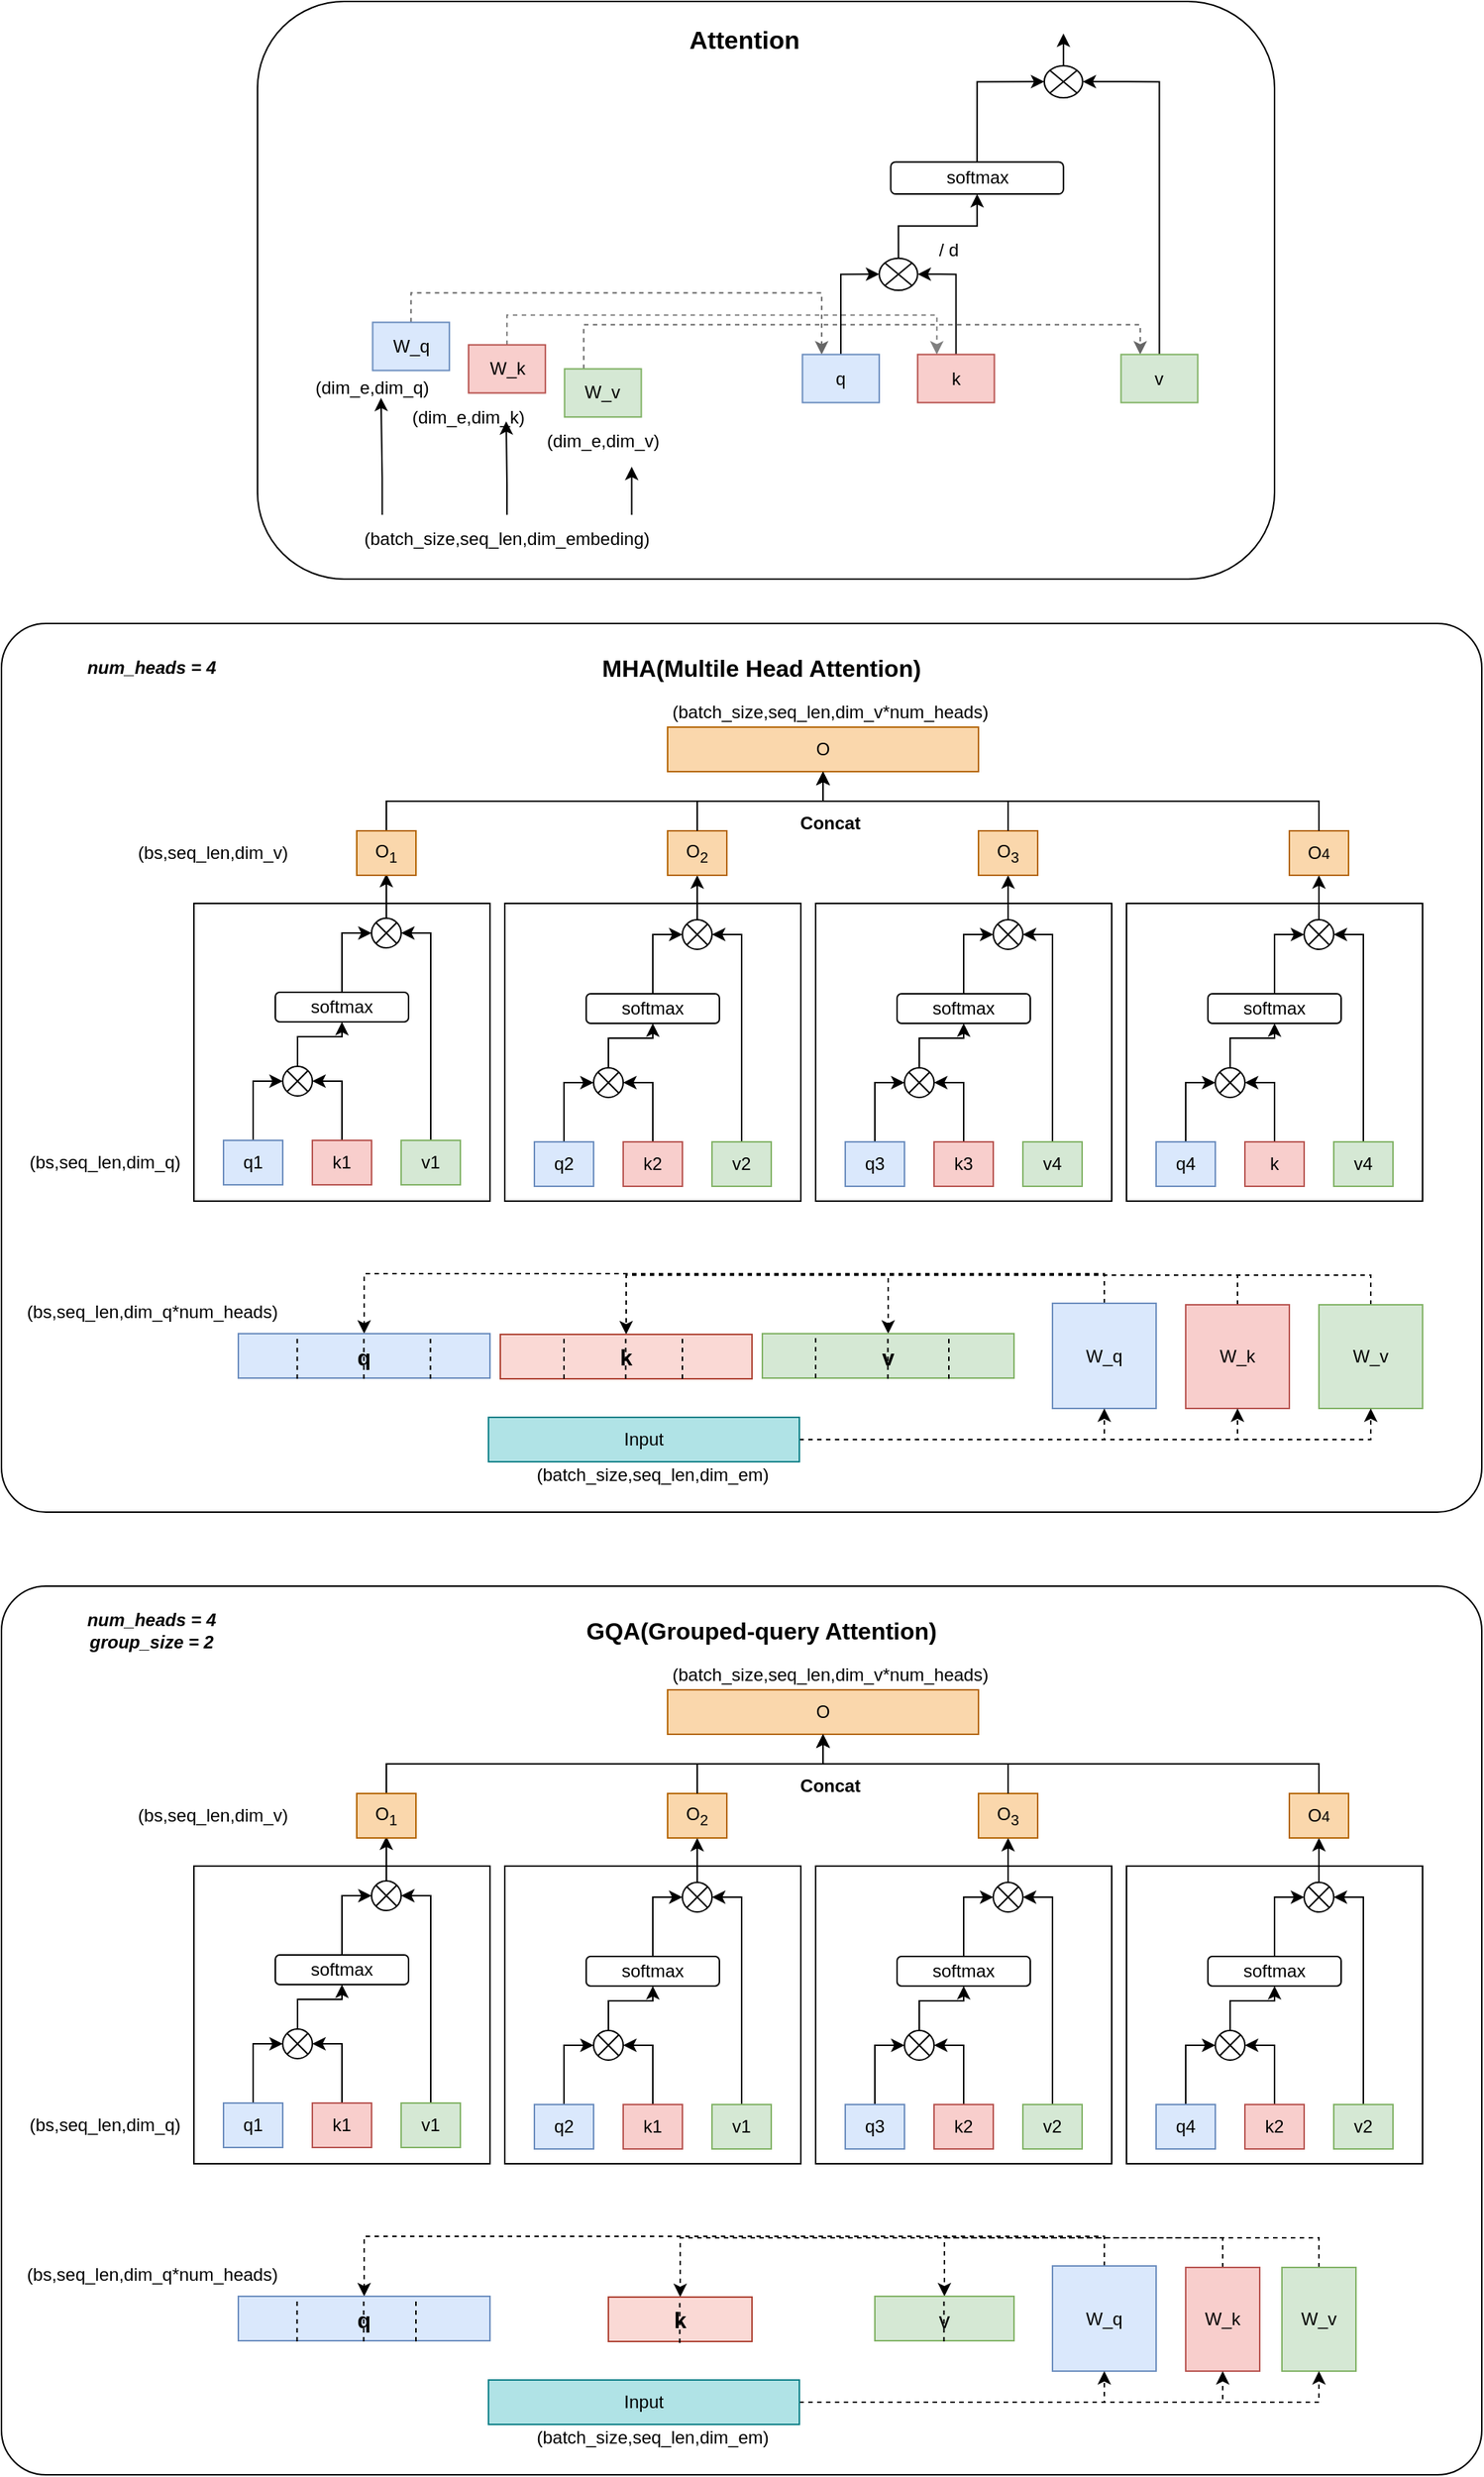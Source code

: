 <mxfile version="24.7.8">
  <diagram name="第 1 页" id="wP-x9wggtxFBFbBBAqCF">
    <mxGraphModel dx="2280" dy="1160" grid="1" gridSize="10" guides="1" tooltips="1" connect="1" arrows="1" fold="1" page="1" pageScale="1" pageWidth="827" pageHeight="1169" math="0" shadow="0">
      <root>
        <mxCell id="0" />
        <mxCell id="1" parent="0" />
        <mxCell id="4rkJJ56NEliOdYkqWDEW-188" value="" style="group" vertex="1" connectable="0" parent="1">
          <mxGeometry x="290" y="90" width="700" height="390" as="geometry" />
        </mxCell>
        <mxCell id="4rkJJ56NEliOdYkqWDEW-37" value="" style="rounded=1;whiteSpace=wrap;html=1;" vertex="1" parent="4rkJJ56NEliOdYkqWDEW-188">
          <mxGeometry x="12.963" width="687.037" height="390" as="geometry" />
        </mxCell>
        <mxCell id="4rkJJ56NEliOdYkqWDEW-25" style="edgeStyle=orthogonalEdgeStyle;rounded=0;orthogonalLoop=1;jettySize=auto;html=1;exitX=0.5;exitY=0;exitDx=0;exitDy=0;entryX=0.25;entryY=0;entryDx=0;entryDy=0;dashed=1;strokeColor=#666666;" edge="1" parent="4rkJJ56NEliOdYkqWDEW-188" source="4rkJJ56NEliOdYkqWDEW-1" target="4rkJJ56NEliOdYkqWDEW-11">
          <mxGeometry relative="1" as="geometry" />
        </mxCell>
        <mxCell id="4rkJJ56NEliOdYkqWDEW-1" value="W_q" style="rounded=0;whiteSpace=wrap;html=1;fillColor=#dae8fc;strokeColor=#6c8ebf;" vertex="1" parent="4rkJJ56NEliOdYkqWDEW-188">
          <mxGeometry x="90.741" y="216.667" width="51.852" height="32.5" as="geometry" />
        </mxCell>
        <mxCell id="4rkJJ56NEliOdYkqWDEW-26" style="edgeStyle=orthogonalEdgeStyle;rounded=0;orthogonalLoop=1;jettySize=auto;html=1;exitX=0.5;exitY=0;exitDx=0;exitDy=0;entryX=0.25;entryY=0;entryDx=0;entryDy=0;dashed=1;strokeColor=#808080;" edge="1" parent="4rkJJ56NEliOdYkqWDEW-188" source="4rkJJ56NEliOdYkqWDEW-6" target="4rkJJ56NEliOdYkqWDEW-12">
          <mxGeometry relative="1" as="geometry" />
        </mxCell>
        <mxCell id="4rkJJ56NEliOdYkqWDEW-6" value="W_k" style="rounded=0;whiteSpace=wrap;html=1;fillColor=#f8cecc;strokeColor=#b85450;" vertex="1" parent="4rkJJ56NEliOdYkqWDEW-188">
          <mxGeometry x="155.556" y="231.833" width="51.852" height="32.5" as="geometry" />
        </mxCell>
        <mxCell id="4rkJJ56NEliOdYkqWDEW-29" style="edgeStyle=orthogonalEdgeStyle;rounded=0;orthogonalLoop=1;jettySize=auto;html=1;exitX=0.25;exitY=0;exitDx=0;exitDy=0;entryX=0.25;entryY=0;entryDx=0;entryDy=0;dashed=1;strokeColor=#666666;" edge="1" parent="4rkJJ56NEliOdYkqWDEW-188" source="4rkJJ56NEliOdYkqWDEW-7" target="4rkJJ56NEliOdYkqWDEW-13">
          <mxGeometry relative="1" as="geometry" />
        </mxCell>
        <mxCell id="4rkJJ56NEliOdYkqWDEW-7" value="W_v" style="rounded=0;whiteSpace=wrap;html=1;fillColor=#d5e8d4;strokeColor=#82b366;" vertex="1" parent="4rkJJ56NEliOdYkqWDEW-188">
          <mxGeometry x="220.37" y="248.083" width="51.852" height="32.5" as="geometry" />
        </mxCell>
        <mxCell id="4rkJJ56NEliOdYkqWDEW-36" style="edgeStyle=orthogonalEdgeStyle;rounded=0;orthogonalLoop=1;jettySize=auto;html=1;exitX=0.75;exitY=0;exitDx=0;exitDy=0;" edge="1" parent="4rkJJ56NEliOdYkqWDEW-188" source="4rkJJ56NEliOdYkqWDEW-9">
          <mxGeometry relative="1" as="geometry">
            <mxPoint x="265.741" y="314.167" as="targetPoint" />
          </mxGeometry>
        </mxCell>
        <mxCell id="4rkJJ56NEliOdYkqWDEW-9" value="(batch_size,seq_len,dim_embeding)" style="text;html=1;align=center;verticalAlign=middle;whiteSpace=wrap;rounded=0;" vertex="1" parent="4rkJJ56NEliOdYkqWDEW-188">
          <mxGeometry x="12.963" y="346.667" width="337.037" height="32.5" as="geometry" />
        </mxCell>
        <mxCell id="4rkJJ56NEliOdYkqWDEW-16" style="edgeStyle=orthogonalEdgeStyle;rounded=0;orthogonalLoop=1;jettySize=auto;html=1;exitX=0.5;exitY=0;exitDx=0;exitDy=0;entryX=0;entryY=0.5;entryDx=0;entryDy=0;" edge="1" parent="4rkJJ56NEliOdYkqWDEW-188" source="4rkJJ56NEliOdYkqWDEW-11" target="4rkJJ56NEliOdYkqWDEW-14">
          <mxGeometry relative="1" as="geometry" />
        </mxCell>
        <mxCell id="4rkJJ56NEliOdYkqWDEW-11" value="q" style="rounded=0;whiteSpace=wrap;html=1;fillColor=#dae8fc;strokeColor=#6c8ebf;" vertex="1" parent="4rkJJ56NEliOdYkqWDEW-188">
          <mxGeometry x="381.111" y="238.333" width="51.852" height="32.5" as="geometry" />
        </mxCell>
        <mxCell id="4rkJJ56NEliOdYkqWDEW-17" style="edgeStyle=orthogonalEdgeStyle;rounded=0;orthogonalLoop=1;jettySize=auto;html=1;exitX=0.5;exitY=0;exitDx=0;exitDy=0;entryX=1;entryY=0.5;entryDx=0;entryDy=0;" edge="1" parent="4rkJJ56NEliOdYkqWDEW-188" source="4rkJJ56NEliOdYkqWDEW-12" target="4rkJJ56NEliOdYkqWDEW-14">
          <mxGeometry relative="1" as="geometry" />
        </mxCell>
        <mxCell id="4rkJJ56NEliOdYkqWDEW-12" value="k" style="rounded=0;whiteSpace=wrap;html=1;fillColor=#f8cecc;strokeColor=#b85450;" vertex="1" parent="4rkJJ56NEliOdYkqWDEW-188">
          <mxGeometry x="458.889" y="238.333" width="51.852" height="32.5" as="geometry" />
        </mxCell>
        <mxCell id="4rkJJ56NEliOdYkqWDEW-22" style="edgeStyle=orthogonalEdgeStyle;rounded=0;orthogonalLoop=1;jettySize=auto;html=1;exitX=0.5;exitY=0;exitDx=0;exitDy=0;entryX=1;entryY=0.5;entryDx=0;entryDy=0;" edge="1" parent="4rkJJ56NEliOdYkqWDEW-188" source="4rkJJ56NEliOdYkqWDEW-13" target="4rkJJ56NEliOdYkqWDEW-20">
          <mxGeometry relative="1" as="geometry" />
        </mxCell>
        <mxCell id="4rkJJ56NEliOdYkqWDEW-13" value="v" style="rounded=0;whiteSpace=wrap;html=1;fillColor=#d5e8d4;strokeColor=#82b366;" vertex="1" parent="4rkJJ56NEliOdYkqWDEW-188">
          <mxGeometry x="596.296" y="238.333" width="51.852" height="32.5" as="geometry" />
        </mxCell>
        <mxCell id="4rkJJ56NEliOdYkqWDEW-19" style="edgeStyle=orthogonalEdgeStyle;rounded=0;orthogonalLoop=1;jettySize=auto;html=1;exitX=0.5;exitY=0;exitDx=0;exitDy=0;entryX=0.5;entryY=1;entryDx=0;entryDy=0;" edge="1" parent="4rkJJ56NEliOdYkqWDEW-188" source="4rkJJ56NEliOdYkqWDEW-14" target="4rkJJ56NEliOdYkqWDEW-18">
          <mxGeometry relative="1" as="geometry" />
        </mxCell>
        <mxCell id="4rkJJ56NEliOdYkqWDEW-14" value="" style="shape=sumEllipse;perimeter=ellipsePerimeter;whiteSpace=wrap;html=1;backgroundOutline=1;" vertex="1" parent="4rkJJ56NEliOdYkqWDEW-188">
          <mxGeometry x="432.963" y="173.333" width="25.926" height="21.667" as="geometry" />
        </mxCell>
        <mxCell id="4rkJJ56NEliOdYkqWDEW-21" style="edgeStyle=orthogonalEdgeStyle;rounded=0;orthogonalLoop=1;jettySize=auto;html=1;exitX=0.5;exitY=0;exitDx=0;exitDy=0;entryX=0;entryY=0.5;entryDx=0;entryDy=0;" edge="1" parent="4rkJJ56NEliOdYkqWDEW-188" source="4rkJJ56NEliOdYkqWDEW-18" target="4rkJJ56NEliOdYkqWDEW-20">
          <mxGeometry relative="1" as="geometry" />
        </mxCell>
        <mxCell id="4rkJJ56NEliOdYkqWDEW-18" value="softmax" style="rounded=1;whiteSpace=wrap;html=1;" vertex="1" parent="4rkJJ56NEliOdYkqWDEW-188">
          <mxGeometry x="440.741" y="108.333" width="116.667" height="21.667" as="geometry" />
        </mxCell>
        <mxCell id="4rkJJ56NEliOdYkqWDEW-30" style="edgeStyle=orthogonalEdgeStyle;rounded=0;orthogonalLoop=1;jettySize=auto;html=1;exitX=0.5;exitY=0;exitDx=0;exitDy=0;" edge="1" parent="4rkJJ56NEliOdYkqWDEW-188" source="4rkJJ56NEliOdYkqWDEW-20">
          <mxGeometry relative="1" as="geometry">
            <mxPoint x="557.407" y="21.667" as="targetPoint" />
          </mxGeometry>
        </mxCell>
        <mxCell id="4rkJJ56NEliOdYkqWDEW-20" value="" style="shape=sumEllipse;perimeter=ellipsePerimeter;whiteSpace=wrap;html=1;backgroundOutline=1;" vertex="1" parent="4rkJJ56NEliOdYkqWDEW-188">
          <mxGeometry x="544.444" y="43.333" width="25.926" height="21.667" as="geometry" />
        </mxCell>
        <mxCell id="4rkJJ56NEliOdYkqWDEW-23" value="/ d" style="text;html=1;align=center;verticalAlign=middle;whiteSpace=wrap;rounded=0;" vertex="1" parent="4rkJJ56NEliOdYkqWDEW-188">
          <mxGeometry x="440.741" y="151.667" width="77.778" height="32.5" as="geometry" />
        </mxCell>
        <mxCell id="4rkJJ56NEliOdYkqWDEW-31" value="(dim_e,dim_q)" style="text;html=1;align=center;verticalAlign=middle;whiteSpace=wrap;rounded=0;" vertex="1" parent="4rkJJ56NEliOdYkqWDEW-188">
          <mxGeometry y="244.833" width="181.481" height="32.5" as="geometry" />
        </mxCell>
        <mxCell id="4rkJJ56NEliOdYkqWDEW-32" value="(dim_e,dim_k)" style="text;html=1;align=center;verticalAlign=middle;whiteSpace=wrap;rounded=0;" vertex="1" parent="4rkJJ56NEliOdYkqWDEW-188">
          <mxGeometry x="64.815" y="264.333" width="181.481" height="32.5" as="geometry" />
        </mxCell>
        <mxCell id="4rkJJ56NEliOdYkqWDEW-33" value="(dim_e,dim_v)" style="text;html=1;align=center;verticalAlign=middle;whiteSpace=wrap;rounded=0;" vertex="1" parent="4rkJJ56NEliOdYkqWDEW-188">
          <mxGeometry x="155.556" y="280.583" width="181.481" height="32.5" as="geometry" />
        </mxCell>
        <mxCell id="4rkJJ56NEliOdYkqWDEW-34" style="edgeStyle=orthogonalEdgeStyle;rounded=0;orthogonalLoop=1;jettySize=auto;html=1;exitX=0.25;exitY=0;exitDx=0;exitDy=0;entryX=0.174;entryY=0.1;entryDx=0;entryDy=0;entryPerimeter=0;" edge="1" parent="4rkJJ56NEliOdYkqWDEW-188" source="4rkJJ56NEliOdYkqWDEW-9" target="4rkJJ56NEliOdYkqWDEW-32">
          <mxGeometry relative="1" as="geometry" />
        </mxCell>
        <mxCell id="4rkJJ56NEliOdYkqWDEW-35" style="edgeStyle=orthogonalEdgeStyle;rounded=0;orthogonalLoop=1;jettySize=auto;html=1;exitX=0.5;exitY=0;exitDx=0;exitDy=0;entryX=0.14;entryY=0.089;entryDx=0;entryDy=0;entryPerimeter=0;" edge="1" parent="4rkJJ56NEliOdYkqWDEW-188" source="4rkJJ56NEliOdYkqWDEW-9" target="4rkJJ56NEliOdYkqWDEW-33">
          <mxGeometry relative="1" as="geometry" />
        </mxCell>
        <mxCell id="4rkJJ56NEliOdYkqWDEW-38" value="&lt;b&gt;&lt;font style=&quot;font-size: 17px;&quot;&gt;Attention&lt;/font&gt;&lt;/b&gt;" style="text;html=1;align=center;verticalAlign=middle;whiteSpace=wrap;rounded=0;" vertex="1" parent="4rkJJ56NEliOdYkqWDEW-188">
          <mxGeometry x="303.333" y="10.833" width="77.778" height="32.5" as="geometry" />
        </mxCell>
        <mxCell id="4rkJJ56NEliOdYkqWDEW-189" value="" style="group" vertex="1" connectable="0" parent="1">
          <mxGeometry x="130" y="510" width="1000" height="600" as="geometry" />
        </mxCell>
        <mxCell id="4rkJJ56NEliOdYkqWDEW-168" value="" style="rounded=1;whiteSpace=wrap;html=1;arcSize=5;" vertex="1" parent="4rkJJ56NEliOdYkqWDEW-189">
          <mxGeometry width="1000" height="600" as="geometry" />
        </mxCell>
        <mxCell id="4rkJJ56NEliOdYkqWDEW-47" value="" style="rounded=0;whiteSpace=wrap;html=1;" vertex="1" parent="4rkJJ56NEliOdYkqWDEW-189">
          <mxGeometry x="130" y="189" width="200" height="201" as="geometry" />
        </mxCell>
        <mxCell id="4rkJJ56NEliOdYkqWDEW-184" style="edgeStyle=orthogonalEdgeStyle;rounded=0;orthogonalLoop=1;jettySize=auto;html=1;exitX=0.5;exitY=0;exitDx=0;exitDy=0;entryX=0.5;entryY=0;entryDx=0;entryDy=0;dashed=1;" edge="1" parent="4rkJJ56NEliOdYkqWDEW-189" source="4rkJJ56NEliOdYkqWDEW-39" target="4rkJJ56NEliOdYkqWDEW-176">
          <mxGeometry relative="1" as="geometry" />
        </mxCell>
        <mxCell id="4rkJJ56NEliOdYkqWDEW-39" value="W_q" style="rounded=0;whiteSpace=wrap;html=1;fillColor=#dae8fc;strokeColor=#6c8ebf;" vertex="1" parent="4rkJJ56NEliOdYkqWDEW-189">
          <mxGeometry x="710" y="459" width="70" height="71" as="geometry" />
        </mxCell>
        <mxCell id="4rkJJ56NEliOdYkqWDEW-185" style="edgeStyle=orthogonalEdgeStyle;rounded=0;orthogonalLoop=1;jettySize=auto;html=1;exitX=0.5;exitY=0;exitDx=0;exitDy=0;entryX=0.5;entryY=0;entryDx=0;entryDy=0;dashed=1;" edge="1" parent="4rkJJ56NEliOdYkqWDEW-189" source="4rkJJ56NEliOdYkqWDEW-40" target="4rkJJ56NEliOdYkqWDEW-177">
          <mxGeometry relative="1" as="geometry" />
        </mxCell>
        <mxCell id="4rkJJ56NEliOdYkqWDEW-40" value="W_k" style="rounded=0;whiteSpace=wrap;html=1;fillColor=#f8cecc;strokeColor=#b85450;" vertex="1" parent="4rkJJ56NEliOdYkqWDEW-189">
          <mxGeometry x="800" y="460" width="70" height="70" as="geometry" />
        </mxCell>
        <mxCell id="4rkJJ56NEliOdYkqWDEW-186" style="edgeStyle=orthogonalEdgeStyle;rounded=0;orthogonalLoop=1;jettySize=auto;html=1;exitX=0.5;exitY=0;exitDx=0;exitDy=0;entryX=0.5;entryY=0;entryDx=0;entryDy=0;dashed=1;" edge="1" parent="4rkJJ56NEliOdYkqWDEW-189" source="4rkJJ56NEliOdYkqWDEW-41" target="4rkJJ56NEliOdYkqWDEW-178">
          <mxGeometry relative="1" as="geometry" />
        </mxCell>
        <mxCell id="4rkJJ56NEliOdYkqWDEW-41" value="W_v" style="rounded=0;whiteSpace=wrap;html=1;fillColor=#d5e8d4;strokeColor=#82b366;" vertex="1" parent="4rkJJ56NEliOdYkqWDEW-189">
          <mxGeometry x="890" y="460" width="70" height="70" as="geometry" />
        </mxCell>
        <mxCell id="4rkJJ56NEliOdYkqWDEW-72" style="edgeStyle=orthogonalEdgeStyle;rounded=0;orthogonalLoop=1;jettySize=auto;html=1;exitX=0.5;exitY=0;exitDx=0;exitDy=0;entryX=0;entryY=0.5;entryDx=0;entryDy=0;" edge="1" parent="4rkJJ56NEliOdYkqWDEW-189" source="4rkJJ56NEliOdYkqWDEW-42" target="4rkJJ56NEliOdYkqWDEW-70">
          <mxGeometry relative="1" as="geometry" />
        </mxCell>
        <mxCell id="4rkJJ56NEliOdYkqWDEW-42" value="q1" style="rounded=0;whiteSpace=wrap;html=1;fillColor=#dae8fc;strokeColor=#6c8ebf;" vertex="1" parent="4rkJJ56NEliOdYkqWDEW-189">
          <mxGeometry x="150" y="349" width="40" height="30" as="geometry" />
        </mxCell>
        <mxCell id="4rkJJ56NEliOdYkqWDEW-73" style="edgeStyle=orthogonalEdgeStyle;rounded=0;orthogonalLoop=1;jettySize=auto;html=1;exitX=0.5;exitY=0;exitDx=0;exitDy=0;entryX=1;entryY=0.5;entryDx=0;entryDy=0;" edge="1" parent="4rkJJ56NEliOdYkqWDEW-189" source="4rkJJ56NEliOdYkqWDEW-43" target="4rkJJ56NEliOdYkqWDEW-70">
          <mxGeometry relative="1" as="geometry" />
        </mxCell>
        <mxCell id="4rkJJ56NEliOdYkqWDEW-43" value="k1" style="rounded=0;whiteSpace=wrap;html=1;fillColor=#f8cecc;strokeColor=#b85450;" vertex="1" parent="4rkJJ56NEliOdYkqWDEW-189">
          <mxGeometry x="210" y="349" width="40" height="30" as="geometry" />
        </mxCell>
        <mxCell id="4rkJJ56NEliOdYkqWDEW-80" style="edgeStyle=orthogonalEdgeStyle;rounded=0;orthogonalLoop=1;jettySize=auto;html=1;exitX=0.5;exitY=0;exitDx=0;exitDy=0;entryX=1;entryY=0.5;entryDx=0;entryDy=0;" edge="1" parent="4rkJJ56NEliOdYkqWDEW-189" source="4rkJJ56NEliOdYkqWDEW-44" target="4rkJJ56NEliOdYkqWDEW-78">
          <mxGeometry relative="1" as="geometry" />
        </mxCell>
        <mxCell id="4rkJJ56NEliOdYkqWDEW-44" value="v1" style="rounded=0;whiteSpace=wrap;html=1;fillColor=#d5e8d4;strokeColor=#82b366;" vertex="1" parent="4rkJJ56NEliOdYkqWDEW-189">
          <mxGeometry x="270" y="349" width="40" height="30" as="geometry" />
        </mxCell>
        <mxCell id="4rkJJ56NEliOdYkqWDEW-46" value="(batch_size,seq_len,dim_em)" style="text;html=1;align=center;verticalAlign=middle;whiteSpace=wrap;rounded=0;" vertex="1" parent="4rkJJ56NEliOdYkqWDEW-189">
          <mxGeometry x="410" y="560" width="60" height="30" as="geometry" />
        </mxCell>
        <mxCell id="4rkJJ56NEliOdYkqWDEW-76" style="edgeStyle=orthogonalEdgeStyle;rounded=0;orthogonalLoop=1;jettySize=auto;html=1;exitX=0.5;exitY=0;exitDx=0;exitDy=0;" edge="1" parent="4rkJJ56NEliOdYkqWDEW-189" source="4rkJJ56NEliOdYkqWDEW-70" target="4rkJJ56NEliOdYkqWDEW-74">
          <mxGeometry relative="1" as="geometry" />
        </mxCell>
        <mxCell id="4rkJJ56NEliOdYkqWDEW-70" value="" style="shape=sumEllipse;perimeter=ellipsePerimeter;whiteSpace=wrap;html=1;backgroundOutline=1;" vertex="1" parent="4rkJJ56NEliOdYkqWDEW-189">
          <mxGeometry x="190" y="299" width="20" height="20" as="geometry" />
        </mxCell>
        <mxCell id="4rkJJ56NEliOdYkqWDEW-79" style="edgeStyle=orthogonalEdgeStyle;rounded=0;orthogonalLoop=1;jettySize=auto;html=1;exitX=0.5;exitY=0;exitDx=0;exitDy=0;entryX=0;entryY=0.5;entryDx=0;entryDy=0;" edge="1" parent="4rkJJ56NEliOdYkqWDEW-189" source="4rkJJ56NEliOdYkqWDEW-74" target="4rkJJ56NEliOdYkqWDEW-78">
          <mxGeometry relative="1" as="geometry" />
        </mxCell>
        <mxCell id="4rkJJ56NEliOdYkqWDEW-74" value="softmax" style="rounded=1;whiteSpace=wrap;html=1;" vertex="1" parent="4rkJJ56NEliOdYkqWDEW-189">
          <mxGeometry x="185" y="249" width="90" height="20" as="geometry" />
        </mxCell>
        <mxCell id="4rkJJ56NEliOdYkqWDEW-81" style="edgeStyle=orthogonalEdgeStyle;rounded=0;orthogonalLoop=1;jettySize=auto;html=1;exitX=0.5;exitY=0;exitDx=0;exitDy=0;" edge="1" parent="4rkJJ56NEliOdYkqWDEW-189" source="4rkJJ56NEliOdYkqWDEW-78">
          <mxGeometry relative="1" as="geometry">
            <mxPoint x="260" y="169" as="targetPoint" />
          </mxGeometry>
        </mxCell>
        <mxCell id="4rkJJ56NEliOdYkqWDEW-78" value="" style="shape=sumEllipse;perimeter=ellipsePerimeter;whiteSpace=wrap;html=1;backgroundOutline=1;" vertex="1" parent="4rkJJ56NEliOdYkqWDEW-189">
          <mxGeometry x="250" y="199" width="20" height="20" as="geometry" />
        </mxCell>
        <mxCell id="4rkJJ56NEliOdYkqWDEW-170" style="edgeStyle=orthogonalEdgeStyle;rounded=0;orthogonalLoop=1;jettySize=auto;html=1;exitX=0.5;exitY=0;exitDx=0;exitDy=0;entryX=0.5;entryY=1;entryDx=0;entryDy=0;" edge="1" parent="4rkJJ56NEliOdYkqWDEW-189" source="4rkJJ56NEliOdYkqWDEW-82" target="4rkJJ56NEliOdYkqWDEW-137">
          <mxGeometry relative="1" as="geometry" />
        </mxCell>
        <mxCell id="4rkJJ56NEliOdYkqWDEW-82" value="O&lt;sub&gt;1&lt;/sub&gt;" style="rounded=0;whiteSpace=wrap;html=1;fillColor=#fad7ac;strokeColor=#b46504;" vertex="1" parent="4rkJJ56NEliOdYkqWDEW-189">
          <mxGeometry x="240" y="140" width="40" height="30" as="geometry" />
        </mxCell>
        <mxCell id="4rkJJ56NEliOdYkqWDEW-100" value="" style="group" vertex="1" connectable="0" parent="4rkJJ56NEliOdYkqWDEW-189">
          <mxGeometry x="340" y="140" width="200" height="300" as="geometry" />
        </mxCell>
        <mxCell id="4rkJJ56NEliOdYkqWDEW-83" value="" style="rounded=0;whiteSpace=wrap;html=1;" vertex="1" parent="4rkJJ56NEliOdYkqWDEW-100">
          <mxGeometry y="49" width="200" height="201" as="geometry" />
        </mxCell>
        <mxCell id="4rkJJ56NEliOdYkqWDEW-87" style="edgeStyle=orthogonalEdgeStyle;rounded=0;orthogonalLoop=1;jettySize=auto;html=1;exitX=0.5;exitY=0;exitDx=0;exitDy=0;entryX=0;entryY=0.5;entryDx=0;entryDy=0;" edge="1" parent="4rkJJ56NEliOdYkqWDEW-100" source="4rkJJ56NEliOdYkqWDEW-88" target="4rkJJ56NEliOdYkqWDEW-94">
          <mxGeometry relative="1" as="geometry" />
        </mxCell>
        <mxCell id="4rkJJ56NEliOdYkqWDEW-88" value="q2" style="rounded=0;whiteSpace=wrap;html=1;fillColor=#dae8fc;strokeColor=#6c8ebf;" vertex="1" parent="4rkJJ56NEliOdYkqWDEW-100">
          <mxGeometry x="20" y="210" width="40" height="30" as="geometry" />
        </mxCell>
        <mxCell id="4rkJJ56NEliOdYkqWDEW-89" style="edgeStyle=orthogonalEdgeStyle;rounded=0;orthogonalLoop=1;jettySize=auto;html=1;exitX=0.5;exitY=0;exitDx=0;exitDy=0;entryX=1;entryY=0.5;entryDx=0;entryDy=0;" edge="1" parent="4rkJJ56NEliOdYkqWDEW-100" source="4rkJJ56NEliOdYkqWDEW-90" target="4rkJJ56NEliOdYkqWDEW-94">
          <mxGeometry relative="1" as="geometry" />
        </mxCell>
        <mxCell id="4rkJJ56NEliOdYkqWDEW-90" value="k2" style="rounded=0;whiteSpace=wrap;html=1;fillColor=#f8cecc;strokeColor=#b85450;" vertex="1" parent="4rkJJ56NEliOdYkqWDEW-100">
          <mxGeometry x="80" y="210" width="40" height="30" as="geometry" />
        </mxCell>
        <mxCell id="4rkJJ56NEliOdYkqWDEW-91" style="edgeStyle=orthogonalEdgeStyle;rounded=0;orthogonalLoop=1;jettySize=auto;html=1;exitX=0.5;exitY=0;exitDx=0;exitDy=0;entryX=1;entryY=0.5;entryDx=0;entryDy=0;" edge="1" parent="4rkJJ56NEliOdYkqWDEW-100" source="4rkJJ56NEliOdYkqWDEW-92" target="4rkJJ56NEliOdYkqWDEW-98">
          <mxGeometry relative="1" as="geometry" />
        </mxCell>
        <mxCell id="4rkJJ56NEliOdYkqWDEW-92" value="v2" style="rounded=0;whiteSpace=wrap;html=1;fillColor=#d5e8d4;strokeColor=#82b366;" vertex="1" parent="4rkJJ56NEliOdYkqWDEW-100">
          <mxGeometry x="140" y="210" width="40" height="30" as="geometry" />
        </mxCell>
        <mxCell id="4rkJJ56NEliOdYkqWDEW-93" style="edgeStyle=orthogonalEdgeStyle;rounded=0;orthogonalLoop=1;jettySize=auto;html=1;exitX=0.5;exitY=0;exitDx=0;exitDy=0;" edge="1" parent="4rkJJ56NEliOdYkqWDEW-100" source="4rkJJ56NEliOdYkqWDEW-94" target="4rkJJ56NEliOdYkqWDEW-96">
          <mxGeometry relative="1" as="geometry" />
        </mxCell>
        <mxCell id="4rkJJ56NEliOdYkqWDEW-94" value="" style="shape=sumEllipse;perimeter=ellipsePerimeter;whiteSpace=wrap;html=1;backgroundOutline=1;" vertex="1" parent="4rkJJ56NEliOdYkqWDEW-100">
          <mxGeometry x="60" y="160" width="20" height="20" as="geometry" />
        </mxCell>
        <mxCell id="4rkJJ56NEliOdYkqWDEW-95" style="edgeStyle=orthogonalEdgeStyle;rounded=0;orthogonalLoop=1;jettySize=auto;html=1;exitX=0.5;exitY=0;exitDx=0;exitDy=0;entryX=0;entryY=0.5;entryDx=0;entryDy=0;" edge="1" parent="4rkJJ56NEliOdYkqWDEW-100" source="4rkJJ56NEliOdYkqWDEW-96" target="4rkJJ56NEliOdYkqWDEW-98">
          <mxGeometry relative="1" as="geometry" />
        </mxCell>
        <mxCell id="4rkJJ56NEliOdYkqWDEW-96" value="softmax" style="rounded=1;whiteSpace=wrap;html=1;" vertex="1" parent="4rkJJ56NEliOdYkqWDEW-100">
          <mxGeometry x="55" y="110" width="90" height="20" as="geometry" />
        </mxCell>
        <mxCell id="4rkJJ56NEliOdYkqWDEW-97" style="edgeStyle=orthogonalEdgeStyle;rounded=0;orthogonalLoop=1;jettySize=auto;html=1;exitX=0.5;exitY=0;exitDx=0;exitDy=0;" edge="1" parent="4rkJJ56NEliOdYkqWDEW-100" source="4rkJJ56NEliOdYkqWDEW-98">
          <mxGeometry relative="1" as="geometry">
            <mxPoint x="130" y="30" as="targetPoint" />
          </mxGeometry>
        </mxCell>
        <mxCell id="4rkJJ56NEliOdYkqWDEW-98" value="" style="shape=sumEllipse;perimeter=ellipsePerimeter;whiteSpace=wrap;html=1;backgroundOutline=1;" vertex="1" parent="4rkJJ56NEliOdYkqWDEW-100">
          <mxGeometry x="120" y="60" width="20" height="20" as="geometry" />
        </mxCell>
        <mxCell id="4rkJJ56NEliOdYkqWDEW-99" value="O&lt;sub&gt;2&lt;/sub&gt;" style="rounded=0;whiteSpace=wrap;html=1;fillColor=#fad7ac;strokeColor=#b46504;" vertex="1" parent="4rkJJ56NEliOdYkqWDEW-100">
          <mxGeometry x="110" width="40" height="30" as="geometry" />
        </mxCell>
        <mxCell id="4rkJJ56NEliOdYkqWDEW-101" value="" style="group" vertex="1" connectable="0" parent="4rkJJ56NEliOdYkqWDEW-189">
          <mxGeometry x="550" y="140" width="200" height="300" as="geometry" />
        </mxCell>
        <mxCell id="4rkJJ56NEliOdYkqWDEW-102" value="" style="rounded=0;whiteSpace=wrap;html=1;" vertex="1" parent="4rkJJ56NEliOdYkqWDEW-101">
          <mxGeometry y="49" width="200" height="201" as="geometry" />
        </mxCell>
        <mxCell id="4rkJJ56NEliOdYkqWDEW-106" style="edgeStyle=orthogonalEdgeStyle;rounded=0;orthogonalLoop=1;jettySize=auto;html=1;exitX=0.5;exitY=0;exitDx=0;exitDy=0;entryX=0;entryY=0.5;entryDx=0;entryDy=0;" edge="1" parent="4rkJJ56NEliOdYkqWDEW-101" source="4rkJJ56NEliOdYkqWDEW-107" target="4rkJJ56NEliOdYkqWDEW-113">
          <mxGeometry relative="1" as="geometry" />
        </mxCell>
        <mxCell id="4rkJJ56NEliOdYkqWDEW-107" value="q3" style="rounded=0;whiteSpace=wrap;html=1;fillColor=#dae8fc;strokeColor=#6c8ebf;" vertex="1" parent="4rkJJ56NEliOdYkqWDEW-101">
          <mxGeometry x="20" y="210" width="40" height="30" as="geometry" />
        </mxCell>
        <mxCell id="4rkJJ56NEliOdYkqWDEW-108" style="edgeStyle=orthogonalEdgeStyle;rounded=0;orthogonalLoop=1;jettySize=auto;html=1;exitX=0.5;exitY=0;exitDx=0;exitDy=0;entryX=1;entryY=0.5;entryDx=0;entryDy=0;" edge="1" parent="4rkJJ56NEliOdYkqWDEW-101" source="4rkJJ56NEliOdYkqWDEW-109" target="4rkJJ56NEliOdYkqWDEW-113">
          <mxGeometry relative="1" as="geometry" />
        </mxCell>
        <mxCell id="4rkJJ56NEliOdYkqWDEW-109" value="k3" style="rounded=0;whiteSpace=wrap;html=1;fillColor=#f8cecc;strokeColor=#b85450;" vertex="1" parent="4rkJJ56NEliOdYkqWDEW-101">
          <mxGeometry x="80" y="210" width="40" height="30" as="geometry" />
        </mxCell>
        <mxCell id="4rkJJ56NEliOdYkqWDEW-110" style="edgeStyle=orthogonalEdgeStyle;rounded=0;orthogonalLoop=1;jettySize=auto;html=1;exitX=0.5;exitY=0;exitDx=0;exitDy=0;entryX=1;entryY=0.5;entryDx=0;entryDy=0;" edge="1" parent="4rkJJ56NEliOdYkqWDEW-101" source="4rkJJ56NEliOdYkqWDEW-111" target="4rkJJ56NEliOdYkqWDEW-117">
          <mxGeometry relative="1" as="geometry" />
        </mxCell>
        <mxCell id="4rkJJ56NEliOdYkqWDEW-111" value="v4" style="rounded=0;whiteSpace=wrap;html=1;fillColor=#d5e8d4;strokeColor=#82b366;" vertex="1" parent="4rkJJ56NEliOdYkqWDEW-101">
          <mxGeometry x="140" y="210" width="40" height="30" as="geometry" />
        </mxCell>
        <mxCell id="4rkJJ56NEliOdYkqWDEW-112" style="edgeStyle=orthogonalEdgeStyle;rounded=0;orthogonalLoop=1;jettySize=auto;html=1;exitX=0.5;exitY=0;exitDx=0;exitDy=0;" edge="1" parent="4rkJJ56NEliOdYkqWDEW-101" source="4rkJJ56NEliOdYkqWDEW-113" target="4rkJJ56NEliOdYkqWDEW-115">
          <mxGeometry relative="1" as="geometry" />
        </mxCell>
        <mxCell id="4rkJJ56NEliOdYkqWDEW-113" value="" style="shape=sumEllipse;perimeter=ellipsePerimeter;whiteSpace=wrap;html=1;backgroundOutline=1;" vertex="1" parent="4rkJJ56NEliOdYkqWDEW-101">
          <mxGeometry x="60" y="160" width="20" height="20" as="geometry" />
        </mxCell>
        <mxCell id="4rkJJ56NEliOdYkqWDEW-114" style="edgeStyle=orthogonalEdgeStyle;rounded=0;orthogonalLoop=1;jettySize=auto;html=1;exitX=0.5;exitY=0;exitDx=0;exitDy=0;entryX=0;entryY=0.5;entryDx=0;entryDy=0;" edge="1" parent="4rkJJ56NEliOdYkqWDEW-101" source="4rkJJ56NEliOdYkqWDEW-115" target="4rkJJ56NEliOdYkqWDEW-117">
          <mxGeometry relative="1" as="geometry" />
        </mxCell>
        <mxCell id="4rkJJ56NEliOdYkqWDEW-115" value="softmax" style="rounded=1;whiteSpace=wrap;html=1;" vertex="1" parent="4rkJJ56NEliOdYkqWDEW-101">
          <mxGeometry x="55" y="110" width="90" height="20" as="geometry" />
        </mxCell>
        <mxCell id="4rkJJ56NEliOdYkqWDEW-116" style="edgeStyle=orthogonalEdgeStyle;rounded=0;orthogonalLoop=1;jettySize=auto;html=1;exitX=0.5;exitY=0;exitDx=0;exitDy=0;" edge="1" parent="4rkJJ56NEliOdYkqWDEW-101" source="4rkJJ56NEliOdYkqWDEW-117">
          <mxGeometry relative="1" as="geometry">
            <mxPoint x="130" y="30" as="targetPoint" />
          </mxGeometry>
        </mxCell>
        <mxCell id="4rkJJ56NEliOdYkqWDEW-117" value="" style="shape=sumEllipse;perimeter=ellipsePerimeter;whiteSpace=wrap;html=1;backgroundOutline=1;" vertex="1" parent="4rkJJ56NEliOdYkqWDEW-101">
          <mxGeometry x="120" y="60" width="20" height="20" as="geometry" />
        </mxCell>
        <mxCell id="4rkJJ56NEliOdYkqWDEW-118" value="O&lt;sub&gt;3&lt;/sub&gt;" style="rounded=0;whiteSpace=wrap;html=1;fillColor=#fad7ac;strokeColor=#b46504;" vertex="1" parent="4rkJJ56NEliOdYkqWDEW-101">
          <mxGeometry x="110" width="40" height="30" as="geometry" />
        </mxCell>
        <mxCell id="4rkJJ56NEliOdYkqWDEW-137" value="O" style="rounded=0;whiteSpace=wrap;html=1;fillColor=#fad7ac;strokeColor=#b46504;" vertex="1" parent="4rkJJ56NEliOdYkqWDEW-189">
          <mxGeometry x="450" y="70" width="210" height="30" as="geometry" />
        </mxCell>
        <mxCell id="4rkJJ56NEliOdYkqWDEW-139" value="" style="group" vertex="1" connectable="0" parent="4rkJJ56NEliOdYkqWDEW-189">
          <mxGeometry x="760" y="140" width="200" height="300" as="geometry" />
        </mxCell>
        <mxCell id="4rkJJ56NEliOdYkqWDEW-140" value="" style="rounded=0;whiteSpace=wrap;html=1;" vertex="1" parent="4rkJJ56NEliOdYkqWDEW-139">
          <mxGeometry y="49" width="200" height="201" as="geometry" />
        </mxCell>
        <mxCell id="4rkJJ56NEliOdYkqWDEW-144" style="edgeStyle=orthogonalEdgeStyle;rounded=0;orthogonalLoop=1;jettySize=auto;html=1;exitX=0.5;exitY=0;exitDx=0;exitDy=0;entryX=0;entryY=0.5;entryDx=0;entryDy=0;" edge="1" parent="4rkJJ56NEliOdYkqWDEW-139" source="4rkJJ56NEliOdYkqWDEW-145" target="4rkJJ56NEliOdYkqWDEW-151">
          <mxGeometry relative="1" as="geometry" />
        </mxCell>
        <mxCell id="4rkJJ56NEliOdYkqWDEW-145" value="q4" style="rounded=0;whiteSpace=wrap;html=1;fillColor=#dae8fc;strokeColor=#6c8ebf;" vertex="1" parent="4rkJJ56NEliOdYkqWDEW-139">
          <mxGeometry x="20" y="210" width="40" height="30" as="geometry" />
        </mxCell>
        <mxCell id="4rkJJ56NEliOdYkqWDEW-146" style="edgeStyle=orthogonalEdgeStyle;rounded=0;orthogonalLoop=1;jettySize=auto;html=1;exitX=0.5;exitY=0;exitDx=0;exitDy=0;entryX=1;entryY=0.5;entryDx=0;entryDy=0;" edge="1" parent="4rkJJ56NEliOdYkqWDEW-139" source="4rkJJ56NEliOdYkqWDEW-147" target="4rkJJ56NEliOdYkqWDEW-151">
          <mxGeometry relative="1" as="geometry" />
        </mxCell>
        <mxCell id="4rkJJ56NEliOdYkqWDEW-147" value="k" style="rounded=0;whiteSpace=wrap;html=1;fillColor=#f8cecc;strokeColor=#b85450;" vertex="1" parent="4rkJJ56NEliOdYkqWDEW-139">
          <mxGeometry x="80" y="210" width="40" height="30" as="geometry" />
        </mxCell>
        <mxCell id="4rkJJ56NEliOdYkqWDEW-148" style="edgeStyle=orthogonalEdgeStyle;rounded=0;orthogonalLoop=1;jettySize=auto;html=1;exitX=0.5;exitY=0;exitDx=0;exitDy=0;entryX=1;entryY=0.5;entryDx=0;entryDy=0;" edge="1" parent="4rkJJ56NEliOdYkqWDEW-139" source="4rkJJ56NEliOdYkqWDEW-149" target="4rkJJ56NEliOdYkqWDEW-155">
          <mxGeometry relative="1" as="geometry" />
        </mxCell>
        <mxCell id="4rkJJ56NEliOdYkqWDEW-149" value="v4" style="rounded=0;whiteSpace=wrap;html=1;fillColor=#d5e8d4;strokeColor=#82b366;" vertex="1" parent="4rkJJ56NEliOdYkqWDEW-139">
          <mxGeometry x="140" y="210" width="40" height="30" as="geometry" />
        </mxCell>
        <mxCell id="4rkJJ56NEliOdYkqWDEW-150" style="edgeStyle=orthogonalEdgeStyle;rounded=0;orthogonalLoop=1;jettySize=auto;html=1;exitX=0.5;exitY=0;exitDx=0;exitDy=0;" edge="1" parent="4rkJJ56NEliOdYkqWDEW-139" source="4rkJJ56NEliOdYkqWDEW-151" target="4rkJJ56NEliOdYkqWDEW-153">
          <mxGeometry relative="1" as="geometry" />
        </mxCell>
        <mxCell id="4rkJJ56NEliOdYkqWDEW-151" value="" style="shape=sumEllipse;perimeter=ellipsePerimeter;whiteSpace=wrap;html=1;backgroundOutline=1;" vertex="1" parent="4rkJJ56NEliOdYkqWDEW-139">
          <mxGeometry x="60" y="160" width="20" height="20" as="geometry" />
        </mxCell>
        <mxCell id="4rkJJ56NEliOdYkqWDEW-152" style="edgeStyle=orthogonalEdgeStyle;rounded=0;orthogonalLoop=1;jettySize=auto;html=1;exitX=0.5;exitY=0;exitDx=0;exitDy=0;entryX=0;entryY=0.5;entryDx=0;entryDy=0;" edge="1" parent="4rkJJ56NEliOdYkqWDEW-139" source="4rkJJ56NEliOdYkqWDEW-153" target="4rkJJ56NEliOdYkqWDEW-155">
          <mxGeometry relative="1" as="geometry" />
        </mxCell>
        <mxCell id="4rkJJ56NEliOdYkqWDEW-153" value="softmax" style="rounded=1;whiteSpace=wrap;html=1;" vertex="1" parent="4rkJJ56NEliOdYkqWDEW-139">
          <mxGeometry x="55" y="110" width="90" height="20" as="geometry" />
        </mxCell>
        <mxCell id="4rkJJ56NEliOdYkqWDEW-154" style="edgeStyle=orthogonalEdgeStyle;rounded=0;orthogonalLoop=1;jettySize=auto;html=1;exitX=0.5;exitY=0;exitDx=0;exitDy=0;" edge="1" parent="4rkJJ56NEliOdYkqWDEW-139" source="4rkJJ56NEliOdYkqWDEW-155">
          <mxGeometry relative="1" as="geometry">
            <mxPoint x="130" y="30" as="targetPoint" />
          </mxGeometry>
        </mxCell>
        <mxCell id="4rkJJ56NEliOdYkqWDEW-155" value="" style="shape=sumEllipse;perimeter=ellipsePerimeter;whiteSpace=wrap;html=1;backgroundOutline=1;" vertex="1" parent="4rkJJ56NEliOdYkqWDEW-139">
          <mxGeometry x="120" y="60" width="20" height="20" as="geometry" />
        </mxCell>
        <mxCell id="4rkJJ56NEliOdYkqWDEW-156" value="O&lt;span style=&quot;font-size: 10px;&quot;&gt;4&lt;/span&gt;" style="rounded=0;whiteSpace=wrap;html=1;fillColor=#fad7ac;strokeColor=#b46504;" vertex="1" parent="4rkJJ56NEliOdYkqWDEW-139">
          <mxGeometry x="110" width="40" height="30" as="geometry" />
        </mxCell>
        <mxCell id="4rkJJ56NEliOdYkqWDEW-181" style="edgeStyle=orthogonalEdgeStyle;rounded=0;orthogonalLoop=1;jettySize=auto;html=1;exitX=1;exitY=0.5;exitDx=0;exitDy=0;entryX=0.5;entryY=1;entryDx=0;entryDy=0;dashed=1;" edge="1" parent="4rkJJ56NEliOdYkqWDEW-189" source="4rkJJ56NEliOdYkqWDEW-160" target="4rkJJ56NEliOdYkqWDEW-40">
          <mxGeometry relative="1" as="geometry" />
        </mxCell>
        <mxCell id="4rkJJ56NEliOdYkqWDEW-182" style="edgeStyle=orthogonalEdgeStyle;rounded=0;orthogonalLoop=1;jettySize=auto;html=1;exitX=1;exitY=0.5;exitDx=0;exitDy=0;dashed=1;" edge="1" parent="4rkJJ56NEliOdYkqWDEW-189" source="4rkJJ56NEliOdYkqWDEW-160" target="4rkJJ56NEliOdYkqWDEW-41">
          <mxGeometry relative="1" as="geometry" />
        </mxCell>
        <mxCell id="4rkJJ56NEliOdYkqWDEW-183" style="edgeStyle=orthogonalEdgeStyle;rounded=0;orthogonalLoop=1;jettySize=auto;html=1;exitX=1;exitY=0.5;exitDx=0;exitDy=0;dashed=1;" edge="1" parent="4rkJJ56NEliOdYkqWDEW-189" source="4rkJJ56NEliOdYkqWDEW-160" target="4rkJJ56NEliOdYkqWDEW-39">
          <mxGeometry relative="1" as="geometry" />
        </mxCell>
        <mxCell id="4rkJJ56NEliOdYkqWDEW-160" value="Input" style="rounded=0;whiteSpace=wrap;html=1;fillColor=#b0e3e6;strokeColor=#0e8088;" vertex="1" parent="4rkJJ56NEliOdYkqWDEW-189">
          <mxGeometry x="329" y="536" width="210" height="30" as="geometry" />
        </mxCell>
        <mxCell id="4rkJJ56NEliOdYkqWDEW-164" value="&lt;div&gt;&lt;b&gt;&lt;i&gt;num_heads = 4&lt;/i&gt;&lt;/b&gt;&lt;/div&gt;" style="text;html=1;align=center;verticalAlign=middle;whiteSpace=wrap;rounded=0;" vertex="1" parent="4rkJJ56NEliOdYkqWDEW-189">
          <mxGeometry x="18.75" y="15" width="165" height="30" as="geometry" />
        </mxCell>
        <mxCell id="4rkJJ56NEliOdYkqWDEW-165" value="(bs,seq_len,dim_q)" style="text;html=1;align=center;verticalAlign=middle;whiteSpace=wrap;rounded=0;" vertex="1" parent="4rkJJ56NEliOdYkqWDEW-189">
          <mxGeometry x="40" y="349" width="60" height="30" as="geometry" />
        </mxCell>
        <mxCell id="4rkJJ56NEliOdYkqWDEW-166" value="(bs,seq_len,dim_v)" style="text;html=1;align=center;verticalAlign=middle;whiteSpace=wrap;rounded=0;" vertex="1" parent="4rkJJ56NEliOdYkqWDEW-189">
          <mxGeometry x="82.5" y="140" width="120" height="30" as="geometry" />
        </mxCell>
        <mxCell id="4rkJJ56NEliOdYkqWDEW-167" value="(batch_size,seq_len,dim_v*num_heads)" style="text;html=1;align=center;verticalAlign=middle;whiteSpace=wrap;rounded=0;" vertex="1" parent="4rkJJ56NEliOdYkqWDEW-189">
          <mxGeometry x="530" y="45" width="60" height="30" as="geometry" />
        </mxCell>
        <mxCell id="4rkJJ56NEliOdYkqWDEW-169" value="&lt;b&gt;&lt;font style=&quot;font-size: 16px;&quot;&gt;MHA(Multile Head Attention)&lt;/font&gt;&lt;/b&gt;" style="text;html=1;align=center;verticalAlign=middle;whiteSpace=wrap;rounded=0;" vertex="1" parent="4rkJJ56NEliOdYkqWDEW-189">
          <mxGeometry x="387" y="15" width="253" height="30" as="geometry" />
        </mxCell>
        <mxCell id="4rkJJ56NEliOdYkqWDEW-171" style="edgeStyle=orthogonalEdgeStyle;rounded=0;orthogonalLoop=1;jettySize=auto;html=1;exitX=0.5;exitY=0;exitDx=0;exitDy=0;entryX=0.5;entryY=1;entryDx=0;entryDy=0;" edge="1" parent="4rkJJ56NEliOdYkqWDEW-189" source="4rkJJ56NEliOdYkqWDEW-99" target="4rkJJ56NEliOdYkqWDEW-137">
          <mxGeometry relative="1" as="geometry" />
        </mxCell>
        <mxCell id="4rkJJ56NEliOdYkqWDEW-173" value="" style="edgeStyle=orthogonalEdgeStyle;rounded=0;orthogonalLoop=1;jettySize=auto;html=1;" edge="1" parent="4rkJJ56NEliOdYkqWDEW-189" source="4rkJJ56NEliOdYkqWDEW-118" target="4rkJJ56NEliOdYkqWDEW-137">
          <mxGeometry relative="1" as="geometry" />
        </mxCell>
        <mxCell id="4rkJJ56NEliOdYkqWDEW-174" style="edgeStyle=orthogonalEdgeStyle;rounded=0;orthogonalLoop=1;jettySize=auto;html=1;exitX=0.5;exitY=0;exitDx=0;exitDy=0;entryX=0.5;entryY=1;entryDx=0;entryDy=0;" edge="1" parent="4rkJJ56NEliOdYkqWDEW-189" source="4rkJJ56NEliOdYkqWDEW-156" target="4rkJJ56NEliOdYkqWDEW-137">
          <mxGeometry relative="1" as="geometry" />
        </mxCell>
        <mxCell id="4rkJJ56NEliOdYkqWDEW-175" value="Concat" style="text;html=1;align=center;verticalAlign=middle;whiteSpace=wrap;rounded=0;fontStyle=1" vertex="1" parent="4rkJJ56NEliOdYkqWDEW-189">
          <mxGeometry x="530" y="120" width="60" height="30" as="geometry" />
        </mxCell>
        <mxCell id="4rkJJ56NEliOdYkqWDEW-176" value="&lt;b&gt;&lt;font style=&quot;font-size: 15px;&quot;&gt;q&lt;/font&gt;&lt;/b&gt;" style="rounded=0;whiteSpace=wrap;html=1;fillColor=#dae8fc;strokeColor=#6c8ebf;" vertex="1" parent="4rkJJ56NEliOdYkqWDEW-189">
          <mxGeometry x="160" y="479.5" width="170" height="30" as="geometry" />
        </mxCell>
        <mxCell id="4rkJJ56NEliOdYkqWDEW-177" value="&lt;b&gt;&lt;font style=&quot;font-size: 15px;&quot;&gt;k&lt;/font&gt;&lt;/b&gt;" style="rounded=0;whiteSpace=wrap;html=1;fillColor=#fad9d5;strokeColor=#ae4132;" vertex="1" parent="4rkJJ56NEliOdYkqWDEW-189">
          <mxGeometry x="337" y="480" width="170" height="30" as="geometry" />
        </mxCell>
        <mxCell id="4rkJJ56NEliOdYkqWDEW-178" value="&lt;b&gt;&lt;font style=&quot;font-size: 15px;&quot;&gt;v&lt;/font&gt;&lt;/b&gt;" style="rounded=0;whiteSpace=wrap;html=1;fillColor=#d5e8d4;strokeColor=#82b366;" vertex="1" parent="4rkJJ56NEliOdYkqWDEW-189">
          <mxGeometry x="514" y="479.5" width="170" height="30" as="geometry" />
        </mxCell>
        <mxCell id="4rkJJ56NEliOdYkqWDEW-187" value="(bs,seq_len,dim_q*num_heads)" style="text;html=1;align=center;verticalAlign=middle;whiteSpace=wrap;rounded=0;" vertex="1" parent="4rkJJ56NEliOdYkqWDEW-189">
          <mxGeometry x="32.5" y="450" width="137.5" height="30" as="geometry" />
        </mxCell>
        <mxCell id="4rkJJ56NEliOdYkqWDEW-278" value="" style="endArrow=none;html=1;rounded=0;dashed=1;" edge="1" parent="4rkJJ56NEliOdYkqWDEW-189">
          <mxGeometry width="50" height="50" relative="1" as="geometry">
            <mxPoint x="199.79" y="510" as="sourcePoint" />
            <mxPoint x="199.79" y="480" as="targetPoint" />
          </mxGeometry>
        </mxCell>
        <mxCell id="4rkJJ56NEliOdYkqWDEW-280" value="" style="endArrow=none;html=1;rounded=0;dashed=1;" edge="1" parent="4rkJJ56NEliOdYkqWDEW-189">
          <mxGeometry width="50" height="50" relative="1" as="geometry">
            <mxPoint x="289.79" y="510" as="sourcePoint" />
            <mxPoint x="289.79" y="480" as="targetPoint" />
          </mxGeometry>
        </mxCell>
        <mxCell id="4rkJJ56NEliOdYkqWDEW-281" value="" style="endArrow=none;html=1;rounded=0;dashed=1;" edge="1" parent="4rkJJ56NEliOdYkqWDEW-189">
          <mxGeometry width="50" height="50" relative="1" as="geometry">
            <mxPoint x="244.79" y="510" as="sourcePoint" />
            <mxPoint x="244.79" y="480" as="targetPoint" />
          </mxGeometry>
        </mxCell>
        <mxCell id="4rkJJ56NEliOdYkqWDEW-282" value="" style="endArrow=none;html=1;rounded=0;dashed=1;" edge="1" parent="4rkJJ56NEliOdYkqWDEW-189">
          <mxGeometry width="50" height="50" relative="1" as="geometry">
            <mxPoint x="380" y="510" as="sourcePoint" />
            <mxPoint x="380" y="480" as="targetPoint" />
          </mxGeometry>
        </mxCell>
        <mxCell id="4rkJJ56NEliOdYkqWDEW-283" value="" style="endArrow=none;html=1;rounded=0;dashed=1;" edge="1" parent="4rkJJ56NEliOdYkqWDEW-189">
          <mxGeometry width="50" height="50" relative="1" as="geometry">
            <mxPoint x="421.7" y="510" as="sourcePoint" />
            <mxPoint x="421.7" y="480" as="targetPoint" />
          </mxGeometry>
        </mxCell>
        <mxCell id="4rkJJ56NEliOdYkqWDEW-284" value="" style="endArrow=none;html=1;rounded=0;dashed=1;" edge="1" parent="4rkJJ56NEliOdYkqWDEW-189">
          <mxGeometry width="50" height="50" relative="1" as="geometry">
            <mxPoint x="460" y="510" as="sourcePoint" />
            <mxPoint x="460" y="480" as="targetPoint" />
          </mxGeometry>
        </mxCell>
        <mxCell id="4rkJJ56NEliOdYkqWDEW-378" value="" style="endArrow=none;html=1;rounded=0;dashed=1;" edge="1" parent="4rkJJ56NEliOdYkqWDEW-189">
          <mxGeometry width="50" height="50" relative="1" as="geometry">
            <mxPoint x="550" y="509.5" as="sourcePoint" />
            <mxPoint x="550" y="479.5" as="targetPoint" />
          </mxGeometry>
        </mxCell>
        <mxCell id="4rkJJ56NEliOdYkqWDEW-379" value="" style="endArrow=none;html=1;rounded=0;dashed=1;" edge="1" parent="4rkJJ56NEliOdYkqWDEW-189">
          <mxGeometry width="50" height="50" relative="1" as="geometry">
            <mxPoint x="598.79" y="510" as="sourcePoint" />
            <mxPoint x="598.79" y="480" as="targetPoint" />
          </mxGeometry>
        </mxCell>
        <mxCell id="4rkJJ56NEliOdYkqWDEW-380" value="" style="endArrow=none;html=1;rounded=0;dashed=1;" edge="1" parent="4rkJJ56NEliOdYkqWDEW-189">
          <mxGeometry width="50" height="50" relative="1" as="geometry">
            <mxPoint x="640" y="510" as="sourcePoint" />
            <mxPoint x="640" y="480" as="targetPoint" />
          </mxGeometry>
        </mxCell>
        <mxCell id="4rkJJ56NEliOdYkqWDEW-190" value="" style="group" vertex="1" connectable="0" parent="1">
          <mxGeometry x="130" y="1160" width="1000" height="600" as="geometry" />
        </mxCell>
        <mxCell id="4rkJJ56NEliOdYkqWDEW-191" value="" style="rounded=1;whiteSpace=wrap;html=1;arcSize=5;" vertex="1" parent="4rkJJ56NEliOdYkqWDEW-190">
          <mxGeometry width="1000" height="600" as="geometry" />
        </mxCell>
        <mxCell id="4rkJJ56NEliOdYkqWDEW-192" value="" style="rounded=0;whiteSpace=wrap;html=1;" vertex="1" parent="4rkJJ56NEliOdYkqWDEW-190">
          <mxGeometry x="130" y="189" width="200" height="201" as="geometry" />
        </mxCell>
        <mxCell id="4rkJJ56NEliOdYkqWDEW-193" style="edgeStyle=orthogonalEdgeStyle;rounded=0;orthogonalLoop=1;jettySize=auto;html=1;exitX=0.5;exitY=0;exitDx=0;exitDy=0;entryX=0.5;entryY=0;entryDx=0;entryDy=0;dashed=1;" edge="1" parent="4rkJJ56NEliOdYkqWDEW-190" source="4rkJJ56NEliOdYkqWDEW-194" target="4rkJJ56NEliOdYkqWDEW-273">
          <mxGeometry relative="1" as="geometry" />
        </mxCell>
        <mxCell id="4rkJJ56NEliOdYkqWDEW-194" value="W_q" style="rounded=0;whiteSpace=wrap;html=1;fillColor=#dae8fc;strokeColor=#6c8ebf;" vertex="1" parent="4rkJJ56NEliOdYkqWDEW-190">
          <mxGeometry x="710" y="459" width="70" height="71" as="geometry" />
        </mxCell>
        <mxCell id="4rkJJ56NEliOdYkqWDEW-195" style="edgeStyle=orthogonalEdgeStyle;rounded=0;orthogonalLoop=1;jettySize=auto;html=1;exitX=0.5;exitY=0;exitDx=0;exitDy=0;entryX=0.5;entryY=0;entryDx=0;entryDy=0;dashed=1;" edge="1" parent="4rkJJ56NEliOdYkqWDEW-190" source="4rkJJ56NEliOdYkqWDEW-196" target="4rkJJ56NEliOdYkqWDEW-274">
          <mxGeometry relative="1" as="geometry" />
        </mxCell>
        <mxCell id="4rkJJ56NEliOdYkqWDEW-196" value="W_k" style="rounded=0;whiteSpace=wrap;html=1;fillColor=#f8cecc;strokeColor=#b85450;" vertex="1" parent="4rkJJ56NEliOdYkqWDEW-190">
          <mxGeometry x="800" y="460" width="50" height="70" as="geometry" />
        </mxCell>
        <mxCell id="4rkJJ56NEliOdYkqWDEW-197" style="edgeStyle=orthogonalEdgeStyle;rounded=0;orthogonalLoop=1;jettySize=auto;html=1;exitX=0.5;exitY=0;exitDx=0;exitDy=0;entryX=0.5;entryY=0;entryDx=0;entryDy=0;dashed=1;" edge="1" parent="4rkJJ56NEliOdYkqWDEW-190" source="4rkJJ56NEliOdYkqWDEW-198" target="4rkJJ56NEliOdYkqWDEW-275">
          <mxGeometry relative="1" as="geometry" />
        </mxCell>
        <mxCell id="4rkJJ56NEliOdYkqWDEW-198" value="W_v" style="rounded=0;whiteSpace=wrap;html=1;fillColor=#d5e8d4;strokeColor=#82b366;" vertex="1" parent="4rkJJ56NEliOdYkqWDEW-190">
          <mxGeometry x="865" y="460" width="50" height="70" as="geometry" />
        </mxCell>
        <mxCell id="4rkJJ56NEliOdYkqWDEW-199" style="edgeStyle=orthogonalEdgeStyle;rounded=0;orthogonalLoop=1;jettySize=auto;html=1;exitX=0.5;exitY=0;exitDx=0;exitDy=0;entryX=0;entryY=0.5;entryDx=0;entryDy=0;" edge="1" parent="4rkJJ56NEliOdYkqWDEW-190" source="4rkJJ56NEliOdYkqWDEW-200" target="4rkJJ56NEliOdYkqWDEW-207">
          <mxGeometry relative="1" as="geometry" />
        </mxCell>
        <mxCell id="4rkJJ56NEliOdYkqWDEW-200" value="q1" style="rounded=0;whiteSpace=wrap;html=1;fillColor=#dae8fc;strokeColor=#6c8ebf;" vertex="1" parent="4rkJJ56NEliOdYkqWDEW-190">
          <mxGeometry x="150" y="349" width="40" height="30" as="geometry" />
        </mxCell>
        <mxCell id="4rkJJ56NEliOdYkqWDEW-201" style="edgeStyle=orthogonalEdgeStyle;rounded=0;orthogonalLoop=1;jettySize=auto;html=1;exitX=0.5;exitY=0;exitDx=0;exitDy=0;entryX=1;entryY=0.5;entryDx=0;entryDy=0;" edge="1" parent="4rkJJ56NEliOdYkqWDEW-190" source="4rkJJ56NEliOdYkqWDEW-202" target="4rkJJ56NEliOdYkqWDEW-207">
          <mxGeometry relative="1" as="geometry" />
        </mxCell>
        <mxCell id="4rkJJ56NEliOdYkqWDEW-202" value="k1" style="rounded=0;whiteSpace=wrap;html=1;fillColor=#f8cecc;strokeColor=#b85450;" vertex="1" parent="4rkJJ56NEliOdYkqWDEW-190">
          <mxGeometry x="210" y="349" width="40" height="30" as="geometry" />
        </mxCell>
        <mxCell id="4rkJJ56NEliOdYkqWDEW-203" style="edgeStyle=orthogonalEdgeStyle;rounded=0;orthogonalLoop=1;jettySize=auto;html=1;exitX=0.5;exitY=0;exitDx=0;exitDy=0;entryX=1;entryY=0.5;entryDx=0;entryDy=0;" edge="1" parent="4rkJJ56NEliOdYkqWDEW-190" source="4rkJJ56NEliOdYkqWDEW-204" target="4rkJJ56NEliOdYkqWDEW-211">
          <mxGeometry relative="1" as="geometry" />
        </mxCell>
        <mxCell id="4rkJJ56NEliOdYkqWDEW-204" value="v1" style="rounded=0;whiteSpace=wrap;html=1;fillColor=#d5e8d4;strokeColor=#82b366;" vertex="1" parent="4rkJJ56NEliOdYkqWDEW-190">
          <mxGeometry x="270" y="349" width="40" height="30" as="geometry" />
        </mxCell>
        <mxCell id="4rkJJ56NEliOdYkqWDEW-205" value="(batch_size,seq_len,dim_em)" style="text;html=1;align=center;verticalAlign=middle;whiteSpace=wrap;rounded=0;" vertex="1" parent="4rkJJ56NEliOdYkqWDEW-190">
          <mxGeometry x="410" y="560" width="60" height="30" as="geometry" />
        </mxCell>
        <mxCell id="4rkJJ56NEliOdYkqWDEW-206" style="edgeStyle=orthogonalEdgeStyle;rounded=0;orthogonalLoop=1;jettySize=auto;html=1;exitX=0.5;exitY=0;exitDx=0;exitDy=0;" edge="1" parent="4rkJJ56NEliOdYkqWDEW-190" source="4rkJJ56NEliOdYkqWDEW-207" target="4rkJJ56NEliOdYkqWDEW-209">
          <mxGeometry relative="1" as="geometry" />
        </mxCell>
        <mxCell id="4rkJJ56NEliOdYkqWDEW-207" value="" style="shape=sumEllipse;perimeter=ellipsePerimeter;whiteSpace=wrap;html=1;backgroundOutline=1;" vertex="1" parent="4rkJJ56NEliOdYkqWDEW-190">
          <mxGeometry x="190" y="299" width="20" height="20" as="geometry" />
        </mxCell>
        <mxCell id="4rkJJ56NEliOdYkqWDEW-208" style="edgeStyle=orthogonalEdgeStyle;rounded=0;orthogonalLoop=1;jettySize=auto;html=1;exitX=0.5;exitY=0;exitDx=0;exitDy=0;entryX=0;entryY=0.5;entryDx=0;entryDy=0;" edge="1" parent="4rkJJ56NEliOdYkqWDEW-190" source="4rkJJ56NEliOdYkqWDEW-209" target="4rkJJ56NEliOdYkqWDEW-211">
          <mxGeometry relative="1" as="geometry" />
        </mxCell>
        <mxCell id="4rkJJ56NEliOdYkqWDEW-209" value="softmax" style="rounded=1;whiteSpace=wrap;html=1;" vertex="1" parent="4rkJJ56NEliOdYkqWDEW-190">
          <mxGeometry x="185" y="249" width="90" height="20" as="geometry" />
        </mxCell>
        <mxCell id="4rkJJ56NEliOdYkqWDEW-210" style="edgeStyle=orthogonalEdgeStyle;rounded=0;orthogonalLoop=1;jettySize=auto;html=1;exitX=0.5;exitY=0;exitDx=0;exitDy=0;" edge="1" parent="4rkJJ56NEliOdYkqWDEW-190" source="4rkJJ56NEliOdYkqWDEW-211">
          <mxGeometry relative="1" as="geometry">
            <mxPoint x="260" y="169" as="targetPoint" />
          </mxGeometry>
        </mxCell>
        <mxCell id="4rkJJ56NEliOdYkqWDEW-211" value="" style="shape=sumEllipse;perimeter=ellipsePerimeter;whiteSpace=wrap;html=1;backgroundOutline=1;" vertex="1" parent="4rkJJ56NEliOdYkqWDEW-190">
          <mxGeometry x="250" y="199" width="20" height="20" as="geometry" />
        </mxCell>
        <mxCell id="4rkJJ56NEliOdYkqWDEW-212" style="edgeStyle=orthogonalEdgeStyle;rounded=0;orthogonalLoop=1;jettySize=auto;html=1;exitX=0.5;exitY=0;exitDx=0;exitDy=0;entryX=0.5;entryY=1;entryDx=0;entryDy=0;" edge="1" parent="4rkJJ56NEliOdYkqWDEW-190" source="4rkJJ56NEliOdYkqWDEW-213" target="4rkJJ56NEliOdYkqWDEW-244">
          <mxGeometry relative="1" as="geometry" />
        </mxCell>
        <mxCell id="4rkJJ56NEliOdYkqWDEW-213" value="O&lt;sub&gt;1&lt;/sub&gt;" style="rounded=0;whiteSpace=wrap;html=1;fillColor=#fad7ac;strokeColor=#b46504;" vertex="1" parent="4rkJJ56NEliOdYkqWDEW-190">
          <mxGeometry x="240" y="140" width="40" height="30" as="geometry" />
        </mxCell>
        <mxCell id="4rkJJ56NEliOdYkqWDEW-214" value="" style="group" vertex="1" connectable="0" parent="4rkJJ56NEliOdYkqWDEW-190">
          <mxGeometry x="340" y="140" width="200" height="300" as="geometry" />
        </mxCell>
        <mxCell id="4rkJJ56NEliOdYkqWDEW-215" value="" style="rounded=0;whiteSpace=wrap;html=1;" vertex="1" parent="4rkJJ56NEliOdYkqWDEW-214">
          <mxGeometry y="49" width="200" height="201" as="geometry" />
        </mxCell>
        <mxCell id="4rkJJ56NEliOdYkqWDEW-216" style="edgeStyle=orthogonalEdgeStyle;rounded=0;orthogonalLoop=1;jettySize=auto;html=1;exitX=0.5;exitY=0;exitDx=0;exitDy=0;entryX=0;entryY=0.5;entryDx=0;entryDy=0;" edge="1" parent="4rkJJ56NEliOdYkqWDEW-214" source="4rkJJ56NEliOdYkqWDEW-217" target="4rkJJ56NEliOdYkqWDEW-223">
          <mxGeometry relative="1" as="geometry" />
        </mxCell>
        <mxCell id="4rkJJ56NEliOdYkqWDEW-217" value="q2" style="rounded=0;whiteSpace=wrap;html=1;fillColor=#dae8fc;strokeColor=#6c8ebf;" vertex="1" parent="4rkJJ56NEliOdYkqWDEW-214">
          <mxGeometry x="20" y="210" width="40" height="30" as="geometry" />
        </mxCell>
        <mxCell id="4rkJJ56NEliOdYkqWDEW-218" style="edgeStyle=orthogonalEdgeStyle;rounded=0;orthogonalLoop=1;jettySize=auto;html=1;exitX=0.5;exitY=0;exitDx=0;exitDy=0;entryX=1;entryY=0.5;entryDx=0;entryDy=0;" edge="1" parent="4rkJJ56NEliOdYkqWDEW-214" source="4rkJJ56NEliOdYkqWDEW-219" target="4rkJJ56NEliOdYkqWDEW-223">
          <mxGeometry relative="1" as="geometry" />
        </mxCell>
        <mxCell id="4rkJJ56NEliOdYkqWDEW-219" value="k1" style="rounded=0;whiteSpace=wrap;html=1;fillColor=#f8cecc;strokeColor=#b85450;" vertex="1" parent="4rkJJ56NEliOdYkqWDEW-214">
          <mxGeometry x="80" y="210" width="40" height="30" as="geometry" />
        </mxCell>
        <mxCell id="4rkJJ56NEliOdYkqWDEW-220" style="edgeStyle=orthogonalEdgeStyle;rounded=0;orthogonalLoop=1;jettySize=auto;html=1;exitX=0.5;exitY=0;exitDx=0;exitDy=0;entryX=1;entryY=0.5;entryDx=0;entryDy=0;" edge="1" parent="4rkJJ56NEliOdYkqWDEW-214" source="4rkJJ56NEliOdYkqWDEW-221" target="4rkJJ56NEliOdYkqWDEW-227">
          <mxGeometry relative="1" as="geometry" />
        </mxCell>
        <mxCell id="4rkJJ56NEliOdYkqWDEW-221" value="v1" style="rounded=0;whiteSpace=wrap;html=1;fillColor=#d5e8d4;strokeColor=#82b366;" vertex="1" parent="4rkJJ56NEliOdYkqWDEW-214">
          <mxGeometry x="140" y="210" width="40" height="30" as="geometry" />
        </mxCell>
        <mxCell id="4rkJJ56NEliOdYkqWDEW-222" style="edgeStyle=orthogonalEdgeStyle;rounded=0;orthogonalLoop=1;jettySize=auto;html=1;exitX=0.5;exitY=0;exitDx=0;exitDy=0;" edge="1" parent="4rkJJ56NEliOdYkqWDEW-214" source="4rkJJ56NEliOdYkqWDEW-223" target="4rkJJ56NEliOdYkqWDEW-225">
          <mxGeometry relative="1" as="geometry" />
        </mxCell>
        <mxCell id="4rkJJ56NEliOdYkqWDEW-223" value="" style="shape=sumEllipse;perimeter=ellipsePerimeter;whiteSpace=wrap;html=1;backgroundOutline=1;" vertex="1" parent="4rkJJ56NEliOdYkqWDEW-214">
          <mxGeometry x="60" y="160" width="20" height="20" as="geometry" />
        </mxCell>
        <mxCell id="4rkJJ56NEliOdYkqWDEW-224" style="edgeStyle=orthogonalEdgeStyle;rounded=0;orthogonalLoop=1;jettySize=auto;html=1;exitX=0.5;exitY=0;exitDx=0;exitDy=0;entryX=0;entryY=0.5;entryDx=0;entryDy=0;" edge="1" parent="4rkJJ56NEliOdYkqWDEW-214" source="4rkJJ56NEliOdYkqWDEW-225" target="4rkJJ56NEliOdYkqWDEW-227">
          <mxGeometry relative="1" as="geometry" />
        </mxCell>
        <mxCell id="4rkJJ56NEliOdYkqWDEW-225" value="softmax" style="rounded=1;whiteSpace=wrap;html=1;" vertex="1" parent="4rkJJ56NEliOdYkqWDEW-214">
          <mxGeometry x="55" y="110" width="90" height="20" as="geometry" />
        </mxCell>
        <mxCell id="4rkJJ56NEliOdYkqWDEW-226" style="edgeStyle=orthogonalEdgeStyle;rounded=0;orthogonalLoop=1;jettySize=auto;html=1;exitX=0.5;exitY=0;exitDx=0;exitDy=0;" edge="1" parent="4rkJJ56NEliOdYkqWDEW-214" source="4rkJJ56NEliOdYkqWDEW-227">
          <mxGeometry relative="1" as="geometry">
            <mxPoint x="130" y="30" as="targetPoint" />
          </mxGeometry>
        </mxCell>
        <mxCell id="4rkJJ56NEliOdYkqWDEW-227" value="" style="shape=sumEllipse;perimeter=ellipsePerimeter;whiteSpace=wrap;html=1;backgroundOutline=1;" vertex="1" parent="4rkJJ56NEliOdYkqWDEW-214">
          <mxGeometry x="120" y="60" width="20" height="20" as="geometry" />
        </mxCell>
        <mxCell id="4rkJJ56NEliOdYkqWDEW-228" value="O&lt;sub&gt;2&lt;/sub&gt;" style="rounded=0;whiteSpace=wrap;html=1;fillColor=#fad7ac;strokeColor=#b46504;" vertex="1" parent="4rkJJ56NEliOdYkqWDEW-214">
          <mxGeometry x="110" width="40" height="30" as="geometry" />
        </mxCell>
        <mxCell id="4rkJJ56NEliOdYkqWDEW-229" value="" style="group" vertex="1" connectable="0" parent="4rkJJ56NEliOdYkqWDEW-190">
          <mxGeometry x="550" y="140" width="200" height="300" as="geometry" />
        </mxCell>
        <mxCell id="4rkJJ56NEliOdYkqWDEW-230" value="" style="rounded=0;whiteSpace=wrap;html=1;" vertex="1" parent="4rkJJ56NEliOdYkqWDEW-229">
          <mxGeometry y="49" width="200" height="201" as="geometry" />
        </mxCell>
        <mxCell id="4rkJJ56NEliOdYkqWDEW-231" style="edgeStyle=orthogonalEdgeStyle;rounded=0;orthogonalLoop=1;jettySize=auto;html=1;exitX=0.5;exitY=0;exitDx=0;exitDy=0;entryX=0;entryY=0.5;entryDx=0;entryDy=0;" edge="1" parent="4rkJJ56NEliOdYkqWDEW-229" source="4rkJJ56NEliOdYkqWDEW-232" target="4rkJJ56NEliOdYkqWDEW-238">
          <mxGeometry relative="1" as="geometry" />
        </mxCell>
        <mxCell id="4rkJJ56NEliOdYkqWDEW-232" value="q3" style="rounded=0;whiteSpace=wrap;html=1;fillColor=#dae8fc;strokeColor=#6c8ebf;" vertex="1" parent="4rkJJ56NEliOdYkqWDEW-229">
          <mxGeometry x="20" y="210" width="40" height="30" as="geometry" />
        </mxCell>
        <mxCell id="4rkJJ56NEliOdYkqWDEW-233" style="edgeStyle=orthogonalEdgeStyle;rounded=0;orthogonalLoop=1;jettySize=auto;html=1;exitX=0.5;exitY=0;exitDx=0;exitDy=0;entryX=1;entryY=0.5;entryDx=0;entryDy=0;" edge="1" parent="4rkJJ56NEliOdYkqWDEW-229" source="4rkJJ56NEliOdYkqWDEW-234" target="4rkJJ56NEliOdYkqWDEW-238">
          <mxGeometry relative="1" as="geometry" />
        </mxCell>
        <mxCell id="4rkJJ56NEliOdYkqWDEW-234" value="k2" style="rounded=0;whiteSpace=wrap;html=1;fillColor=#f8cecc;strokeColor=#b85450;" vertex="1" parent="4rkJJ56NEliOdYkqWDEW-229">
          <mxGeometry x="80" y="210" width="40" height="30" as="geometry" />
        </mxCell>
        <mxCell id="4rkJJ56NEliOdYkqWDEW-235" style="edgeStyle=orthogonalEdgeStyle;rounded=0;orthogonalLoop=1;jettySize=auto;html=1;exitX=0.5;exitY=0;exitDx=0;exitDy=0;entryX=1;entryY=0.5;entryDx=0;entryDy=0;" edge="1" parent="4rkJJ56NEliOdYkqWDEW-229" source="4rkJJ56NEliOdYkqWDEW-236" target="4rkJJ56NEliOdYkqWDEW-242">
          <mxGeometry relative="1" as="geometry" />
        </mxCell>
        <mxCell id="4rkJJ56NEliOdYkqWDEW-236" value="v2" style="rounded=0;whiteSpace=wrap;html=1;fillColor=#d5e8d4;strokeColor=#82b366;" vertex="1" parent="4rkJJ56NEliOdYkqWDEW-229">
          <mxGeometry x="140" y="210" width="40" height="30" as="geometry" />
        </mxCell>
        <mxCell id="4rkJJ56NEliOdYkqWDEW-237" style="edgeStyle=orthogonalEdgeStyle;rounded=0;orthogonalLoop=1;jettySize=auto;html=1;exitX=0.5;exitY=0;exitDx=0;exitDy=0;" edge="1" parent="4rkJJ56NEliOdYkqWDEW-229" source="4rkJJ56NEliOdYkqWDEW-238" target="4rkJJ56NEliOdYkqWDEW-240">
          <mxGeometry relative="1" as="geometry" />
        </mxCell>
        <mxCell id="4rkJJ56NEliOdYkqWDEW-238" value="" style="shape=sumEllipse;perimeter=ellipsePerimeter;whiteSpace=wrap;html=1;backgroundOutline=1;" vertex="1" parent="4rkJJ56NEliOdYkqWDEW-229">
          <mxGeometry x="60" y="160" width="20" height="20" as="geometry" />
        </mxCell>
        <mxCell id="4rkJJ56NEliOdYkqWDEW-239" style="edgeStyle=orthogonalEdgeStyle;rounded=0;orthogonalLoop=1;jettySize=auto;html=1;exitX=0.5;exitY=0;exitDx=0;exitDy=0;entryX=0;entryY=0.5;entryDx=0;entryDy=0;" edge="1" parent="4rkJJ56NEliOdYkqWDEW-229" source="4rkJJ56NEliOdYkqWDEW-240" target="4rkJJ56NEliOdYkqWDEW-242">
          <mxGeometry relative="1" as="geometry" />
        </mxCell>
        <mxCell id="4rkJJ56NEliOdYkqWDEW-240" value="softmax" style="rounded=1;whiteSpace=wrap;html=1;" vertex="1" parent="4rkJJ56NEliOdYkqWDEW-229">
          <mxGeometry x="55" y="110" width="90" height="20" as="geometry" />
        </mxCell>
        <mxCell id="4rkJJ56NEliOdYkqWDEW-241" style="edgeStyle=orthogonalEdgeStyle;rounded=0;orthogonalLoop=1;jettySize=auto;html=1;exitX=0.5;exitY=0;exitDx=0;exitDy=0;" edge="1" parent="4rkJJ56NEliOdYkqWDEW-229" source="4rkJJ56NEliOdYkqWDEW-242">
          <mxGeometry relative="1" as="geometry">
            <mxPoint x="130" y="30" as="targetPoint" />
          </mxGeometry>
        </mxCell>
        <mxCell id="4rkJJ56NEliOdYkqWDEW-242" value="" style="shape=sumEllipse;perimeter=ellipsePerimeter;whiteSpace=wrap;html=1;backgroundOutline=1;" vertex="1" parent="4rkJJ56NEliOdYkqWDEW-229">
          <mxGeometry x="120" y="60" width="20" height="20" as="geometry" />
        </mxCell>
        <mxCell id="4rkJJ56NEliOdYkqWDEW-243" value="O&lt;sub&gt;3&lt;/sub&gt;" style="rounded=0;whiteSpace=wrap;html=1;fillColor=#fad7ac;strokeColor=#b46504;" vertex="1" parent="4rkJJ56NEliOdYkqWDEW-229">
          <mxGeometry x="110" width="40" height="30" as="geometry" />
        </mxCell>
        <mxCell id="4rkJJ56NEliOdYkqWDEW-244" value="O" style="rounded=0;whiteSpace=wrap;html=1;fillColor=#fad7ac;strokeColor=#b46504;" vertex="1" parent="4rkJJ56NEliOdYkqWDEW-190">
          <mxGeometry x="450" y="70" width="210" height="30" as="geometry" />
        </mxCell>
        <mxCell id="4rkJJ56NEliOdYkqWDEW-245" value="" style="group" vertex="1" connectable="0" parent="4rkJJ56NEliOdYkqWDEW-190">
          <mxGeometry x="760" y="140" width="200" height="300" as="geometry" />
        </mxCell>
        <mxCell id="4rkJJ56NEliOdYkqWDEW-246" value="" style="rounded=0;whiteSpace=wrap;html=1;" vertex="1" parent="4rkJJ56NEliOdYkqWDEW-245">
          <mxGeometry y="49" width="200" height="201" as="geometry" />
        </mxCell>
        <mxCell id="4rkJJ56NEliOdYkqWDEW-247" style="edgeStyle=orthogonalEdgeStyle;rounded=0;orthogonalLoop=1;jettySize=auto;html=1;exitX=0.5;exitY=0;exitDx=0;exitDy=0;entryX=0;entryY=0.5;entryDx=0;entryDy=0;" edge="1" parent="4rkJJ56NEliOdYkqWDEW-245" source="4rkJJ56NEliOdYkqWDEW-248" target="4rkJJ56NEliOdYkqWDEW-254">
          <mxGeometry relative="1" as="geometry" />
        </mxCell>
        <mxCell id="4rkJJ56NEliOdYkqWDEW-248" value="q4" style="rounded=0;whiteSpace=wrap;html=1;fillColor=#dae8fc;strokeColor=#6c8ebf;" vertex="1" parent="4rkJJ56NEliOdYkqWDEW-245">
          <mxGeometry x="20" y="210" width="40" height="30" as="geometry" />
        </mxCell>
        <mxCell id="4rkJJ56NEliOdYkqWDEW-249" style="edgeStyle=orthogonalEdgeStyle;rounded=0;orthogonalLoop=1;jettySize=auto;html=1;exitX=0.5;exitY=0;exitDx=0;exitDy=0;entryX=1;entryY=0.5;entryDx=0;entryDy=0;" edge="1" parent="4rkJJ56NEliOdYkqWDEW-245" source="4rkJJ56NEliOdYkqWDEW-250" target="4rkJJ56NEliOdYkqWDEW-254">
          <mxGeometry relative="1" as="geometry" />
        </mxCell>
        <mxCell id="4rkJJ56NEliOdYkqWDEW-250" value="k2" style="rounded=0;whiteSpace=wrap;html=1;fillColor=#f8cecc;strokeColor=#b85450;" vertex="1" parent="4rkJJ56NEliOdYkqWDEW-245">
          <mxGeometry x="80" y="210" width="40" height="30" as="geometry" />
        </mxCell>
        <mxCell id="4rkJJ56NEliOdYkqWDEW-251" style="edgeStyle=orthogonalEdgeStyle;rounded=0;orthogonalLoop=1;jettySize=auto;html=1;exitX=0.5;exitY=0;exitDx=0;exitDy=0;entryX=1;entryY=0.5;entryDx=0;entryDy=0;" edge="1" parent="4rkJJ56NEliOdYkqWDEW-245" source="4rkJJ56NEliOdYkqWDEW-252" target="4rkJJ56NEliOdYkqWDEW-258">
          <mxGeometry relative="1" as="geometry" />
        </mxCell>
        <mxCell id="4rkJJ56NEliOdYkqWDEW-252" value="v2" style="rounded=0;whiteSpace=wrap;html=1;fillColor=#d5e8d4;strokeColor=#82b366;" vertex="1" parent="4rkJJ56NEliOdYkqWDEW-245">
          <mxGeometry x="140" y="210" width="40" height="30" as="geometry" />
        </mxCell>
        <mxCell id="4rkJJ56NEliOdYkqWDEW-253" style="edgeStyle=orthogonalEdgeStyle;rounded=0;orthogonalLoop=1;jettySize=auto;html=1;exitX=0.5;exitY=0;exitDx=0;exitDy=0;" edge="1" parent="4rkJJ56NEliOdYkqWDEW-245" source="4rkJJ56NEliOdYkqWDEW-254" target="4rkJJ56NEliOdYkqWDEW-256">
          <mxGeometry relative="1" as="geometry" />
        </mxCell>
        <mxCell id="4rkJJ56NEliOdYkqWDEW-254" value="" style="shape=sumEllipse;perimeter=ellipsePerimeter;whiteSpace=wrap;html=1;backgroundOutline=1;" vertex="1" parent="4rkJJ56NEliOdYkqWDEW-245">
          <mxGeometry x="60" y="160" width="20" height="20" as="geometry" />
        </mxCell>
        <mxCell id="4rkJJ56NEliOdYkqWDEW-255" style="edgeStyle=orthogonalEdgeStyle;rounded=0;orthogonalLoop=1;jettySize=auto;html=1;exitX=0.5;exitY=0;exitDx=0;exitDy=0;entryX=0;entryY=0.5;entryDx=0;entryDy=0;" edge="1" parent="4rkJJ56NEliOdYkqWDEW-245" source="4rkJJ56NEliOdYkqWDEW-256" target="4rkJJ56NEliOdYkqWDEW-258">
          <mxGeometry relative="1" as="geometry" />
        </mxCell>
        <mxCell id="4rkJJ56NEliOdYkqWDEW-256" value="softmax" style="rounded=1;whiteSpace=wrap;html=1;" vertex="1" parent="4rkJJ56NEliOdYkqWDEW-245">
          <mxGeometry x="55" y="110" width="90" height="20" as="geometry" />
        </mxCell>
        <mxCell id="4rkJJ56NEliOdYkqWDEW-257" style="edgeStyle=orthogonalEdgeStyle;rounded=0;orthogonalLoop=1;jettySize=auto;html=1;exitX=0.5;exitY=0;exitDx=0;exitDy=0;" edge="1" parent="4rkJJ56NEliOdYkqWDEW-245" source="4rkJJ56NEliOdYkqWDEW-258">
          <mxGeometry relative="1" as="geometry">
            <mxPoint x="130" y="30" as="targetPoint" />
          </mxGeometry>
        </mxCell>
        <mxCell id="4rkJJ56NEliOdYkqWDEW-258" value="" style="shape=sumEllipse;perimeter=ellipsePerimeter;whiteSpace=wrap;html=1;backgroundOutline=1;" vertex="1" parent="4rkJJ56NEliOdYkqWDEW-245">
          <mxGeometry x="120" y="60" width="20" height="20" as="geometry" />
        </mxCell>
        <mxCell id="4rkJJ56NEliOdYkqWDEW-259" value="O&lt;span style=&quot;font-size: 10px;&quot;&gt;4&lt;/span&gt;" style="rounded=0;whiteSpace=wrap;html=1;fillColor=#fad7ac;strokeColor=#b46504;" vertex="1" parent="4rkJJ56NEliOdYkqWDEW-245">
          <mxGeometry x="110" width="40" height="30" as="geometry" />
        </mxCell>
        <mxCell id="4rkJJ56NEliOdYkqWDEW-260" style="edgeStyle=orthogonalEdgeStyle;rounded=0;orthogonalLoop=1;jettySize=auto;html=1;exitX=1;exitY=0.5;exitDx=0;exitDy=0;entryX=0.5;entryY=1;entryDx=0;entryDy=0;dashed=1;" edge="1" parent="4rkJJ56NEliOdYkqWDEW-190" source="4rkJJ56NEliOdYkqWDEW-263" target="4rkJJ56NEliOdYkqWDEW-196">
          <mxGeometry relative="1" as="geometry" />
        </mxCell>
        <mxCell id="4rkJJ56NEliOdYkqWDEW-261" style="edgeStyle=orthogonalEdgeStyle;rounded=0;orthogonalLoop=1;jettySize=auto;html=1;exitX=1;exitY=0.5;exitDx=0;exitDy=0;dashed=1;" edge="1" parent="4rkJJ56NEliOdYkqWDEW-190" source="4rkJJ56NEliOdYkqWDEW-263" target="4rkJJ56NEliOdYkqWDEW-198">
          <mxGeometry relative="1" as="geometry" />
        </mxCell>
        <mxCell id="4rkJJ56NEliOdYkqWDEW-262" style="edgeStyle=orthogonalEdgeStyle;rounded=0;orthogonalLoop=1;jettySize=auto;html=1;exitX=1;exitY=0.5;exitDx=0;exitDy=0;dashed=1;" edge="1" parent="4rkJJ56NEliOdYkqWDEW-190" source="4rkJJ56NEliOdYkqWDEW-263" target="4rkJJ56NEliOdYkqWDEW-194">
          <mxGeometry relative="1" as="geometry" />
        </mxCell>
        <mxCell id="4rkJJ56NEliOdYkqWDEW-263" value="Input" style="rounded=0;whiteSpace=wrap;html=1;fillColor=#b0e3e6;strokeColor=#0e8088;" vertex="1" parent="4rkJJ56NEliOdYkqWDEW-190">
          <mxGeometry x="329" y="536" width="210" height="30" as="geometry" />
        </mxCell>
        <mxCell id="4rkJJ56NEliOdYkqWDEW-264" value="&lt;div&gt;&lt;b&gt;&lt;i&gt;num_heads = 4&lt;/i&gt;&lt;/b&gt;&lt;/div&gt;&lt;div&gt;&lt;b&gt;&lt;i&gt;group_size = 2&lt;/i&gt;&lt;/b&gt;&lt;/div&gt;" style="text;html=1;align=center;verticalAlign=middle;whiteSpace=wrap;rounded=0;" vertex="1" parent="4rkJJ56NEliOdYkqWDEW-190">
          <mxGeometry x="18.75" y="15" width="165" height="30" as="geometry" />
        </mxCell>
        <mxCell id="4rkJJ56NEliOdYkqWDEW-265" value="(bs,seq_len,dim_q)" style="text;html=1;align=center;verticalAlign=middle;whiteSpace=wrap;rounded=0;" vertex="1" parent="4rkJJ56NEliOdYkqWDEW-190">
          <mxGeometry x="40" y="349" width="60" height="30" as="geometry" />
        </mxCell>
        <mxCell id="4rkJJ56NEliOdYkqWDEW-266" value="(bs,seq_len,dim_v)" style="text;html=1;align=center;verticalAlign=middle;whiteSpace=wrap;rounded=0;" vertex="1" parent="4rkJJ56NEliOdYkqWDEW-190">
          <mxGeometry x="82.5" y="140" width="120" height="30" as="geometry" />
        </mxCell>
        <mxCell id="4rkJJ56NEliOdYkqWDEW-267" value="(batch_size,seq_len,dim_v*num_heads)" style="text;html=1;align=center;verticalAlign=middle;whiteSpace=wrap;rounded=0;" vertex="1" parent="4rkJJ56NEliOdYkqWDEW-190">
          <mxGeometry x="530" y="45" width="60" height="30" as="geometry" />
        </mxCell>
        <mxCell id="4rkJJ56NEliOdYkqWDEW-268" value="&lt;b&gt;&lt;font style=&quot;font-size: 16px;&quot;&gt;GQA(Grouped-query Attention)&lt;/font&gt;&lt;/b&gt;" style="text;html=1;align=center;verticalAlign=middle;whiteSpace=wrap;rounded=0;" vertex="1" parent="4rkJJ56NEliOdYkqWDEW-190">
          <mxGeometry x="387" y="15" width="253" height="30" as="geometry" />
        </mxCell>
        <mxCell id="4rkJJ56NEliOdYkqWDEW-269" style="edgeStyle=orthogonalEdgeStyle;rounded=0;orthogonalLoop=1;jettySize=auto;html=1;exitX=0.5;exitY=0;exitDx=0;exitDy=0;entryX=0.5;entryY=1;entryDx=0;entryDy=0;" edge="1" parent="4rkJJ56NEliOdYkqWDEW-190" source="4rkJJ56NEliOdYkqWDEW-228" target="4rkJJ56NEliOdYkqWDEW-244">
          <mxGeometry relative="1" as="geometry" />
        </mxCell>
        <mxCell id="4rkJJ56NEliOdYkqWDEW-270" value="" style="edgeStyle=orthogonalEdgeStyle;rounded=0;orthogonalLoop=1;jettySize=auto;html=1;" edge="1" parent="4rkJJ56NEliOdYkqWDEW-190" source="4rkJJ56NEliOdYkqWDEW-243" target="4rkJJ56NEliOdYkqWDEW-244">
          <mxGeometry relative="1" as="geometry" />
        </mxCell>
        <mxCell id="4rkJJ56NEliOdYkqWDEW-271" style="edgeStyle=orthogonalEdgeStyle;rounded=0;orthogonalLoop=1;jettySize=auto;html=1;exitX=0.5;exitY=0;exitDx=0;exitDy=0;entryX=0.5;entryY=1;entryDx=0;entryDy=0;" edge="1" parent="4rkJJ56NEliOdYkqWDEW-190" source="4rkJJ56NEliOdYkqWDEW-259" target="4rkJJ56NEliOdYkqWDEW-244">
          <mxGeometry relative="1" as="geometry" />
        </mxCell>
        <mxCell id="4rkJJ56NEliOdYkqWDEW-272" value="Concat" style="text;html=1;align=center;verticalAlign=middle;whiteSpace=wrap;rounded=0;fontStyle=1" vertex="1" parent="4rkJJ56NEliOdYkqWDEW-190">
          <mxGeometry x="530" y="120" width="60" height="30" as="geometry" />
        </mxCell>
        <mxCell id="4rkJJ56NEliOdYkqWDEW-273" value="&lt;b&gt;&lt;font style=&quot;font-size: 15px;&quot;&gt;q&lt;/font&gt;&lt;/b&gt;" style="rounded=0;whiteSpace=wrap;html=1;fillColor=#dae8fc;strokeColor=#6c8ebf;" vertex="1" parent="4rkJJ56NEliOdYkqWDEW-190">
          <mxGeometry x="160" y="479.5" width="170" height="30" as="geometry" />
        </mxCell>
        <mxCell id="4rkJJ56NEliOdYkqWDEW-274" value="&lt;b&gt;&lt;font style=&quot;font-size: 15px;&quot;&gt;k&lt;/font&gt;&lt;/b&gt;" style="rounded=0;whiteSpace=wrap;html=1;fillColor=#fad9d5;strokeColor=#ae4132;" vertex="1" parent="4rkJJ56NEliOdYkqWDEW-190">
          <mxGeometry x="410" y="480" width="97" height="30" as="geometry" />
        </mxCell>
        <mxCell id="4rkJJ56NEliOdYkqWDEW-275" value="&lt;font style=&quot;font-size: 15px;&quot;&gt;v&lt;/font&gt;" style="rounded=0;whiteSpace=wrap;html=1;fillColor=#d5e8d4;strokeColor=#82b366;" vertex="1" parent="4rkJJ56NEliOdYkqWDEW-190">
          <mxGeometry x="590" y="479.5" width="94" height="30" as="geometry" />
        </mxCell>
        <mxCell id="4rkJJ56NEliOdYkqWDEW-276" value="(bs,seq_len,dim_q*num_heads)" style="text;html=1;align=center;verticalAlign=middle;whiteSpace=wrap;rounded=0;" vertex="1" parent="4rkJJ56NEliOdYkqWDEW-190">
          <mxGeometry x="32.5" y="450" width="137.5" height="30" as="geometry" />
        </mxCell>
        <mxCell id="4rkJJ56NEliOdYkqWDEW-382" value="" style="endArrow=none;html=1;rounded=0;dashed=1;" edge="1" parent="4rkJJ56NEliOdYkqWDEW-190">
          <mxGeometry width="50" height="50" relative="1" as="geometry">
            <mxPoint x="244.7" y="510" as="sourcePoint" />
            <mxPoint x="244.7" y="480" as="targetPoint" />
          </mxGeometry>
        </mxCell>
        <mxCell id="4rkJJ56NEliOdYkqWDEW-383" value="" style="endArrow=none;html=1;rounded=0;dashed=1;" edge="1" parent="4rkJJ56NEliOdYkqWDEW-190">
          <mxGeometry width="50" height="50" relative="1" as="geometry">
            <mxPoint x="199.7" y="510" as="sourcePoint" />
            <mxPoint x="199.7" y="480" as="targetPoint" />
          </mxGeometry>
        </mxCell>
        <mxCell id="4rkJJ56NEliOdYkqWDEW-384" value="" style="endArrow=none;html=1;rounded=0;dashed=1;" edge="1" parent="4rkJJ56NEliOdYkqWDEW-190">
          <mxGeometry width="50" height="50" relative="1" as="geometry">
            <mxPoint x="280" y="510" as="sourcePoint" />
            <mxPoint x="280" y="480" as="targetPoint" />
          </mxGeometry>
        </mxCell>
        <mxCell id="4rkJJ56NEliOdYkqWDEW-385" value="" style="endArrow=none;html=1;rounded=0;dashed=1;" edge="1" parent="4rkJJ56NEliOdYkqWDEW-190">
          <mxGeometry width="50" height="50" relative="1" as="geometry">
            <mxPoint x="458.2" y="511" as="sourcePoint" />
            <mxPoint x="458.2" y="481" as="targetPoint" />
          </mxGeometry>
        </mxCell>
        <mxCell id="4rkJJ56NEliOdYkqWDEW-386" value="" style="endArrow=none;html=1;rounded=0;dashed=1;" edge="1" parent="4rkJJ56NEliOdYkqWDEW-190">
          <mxGeometry width="50" height="50" relative="1" as="geometry">
            <mxPoint x="636.7" y="510" as="sourcePoint" />
            <mxPoint x="636.7" y="480" as="targetPoint" />
          </mxGeometry>
        </mxCell>
      </root>
    </mxGraphModel>
  </diagram>
</mxfile>
